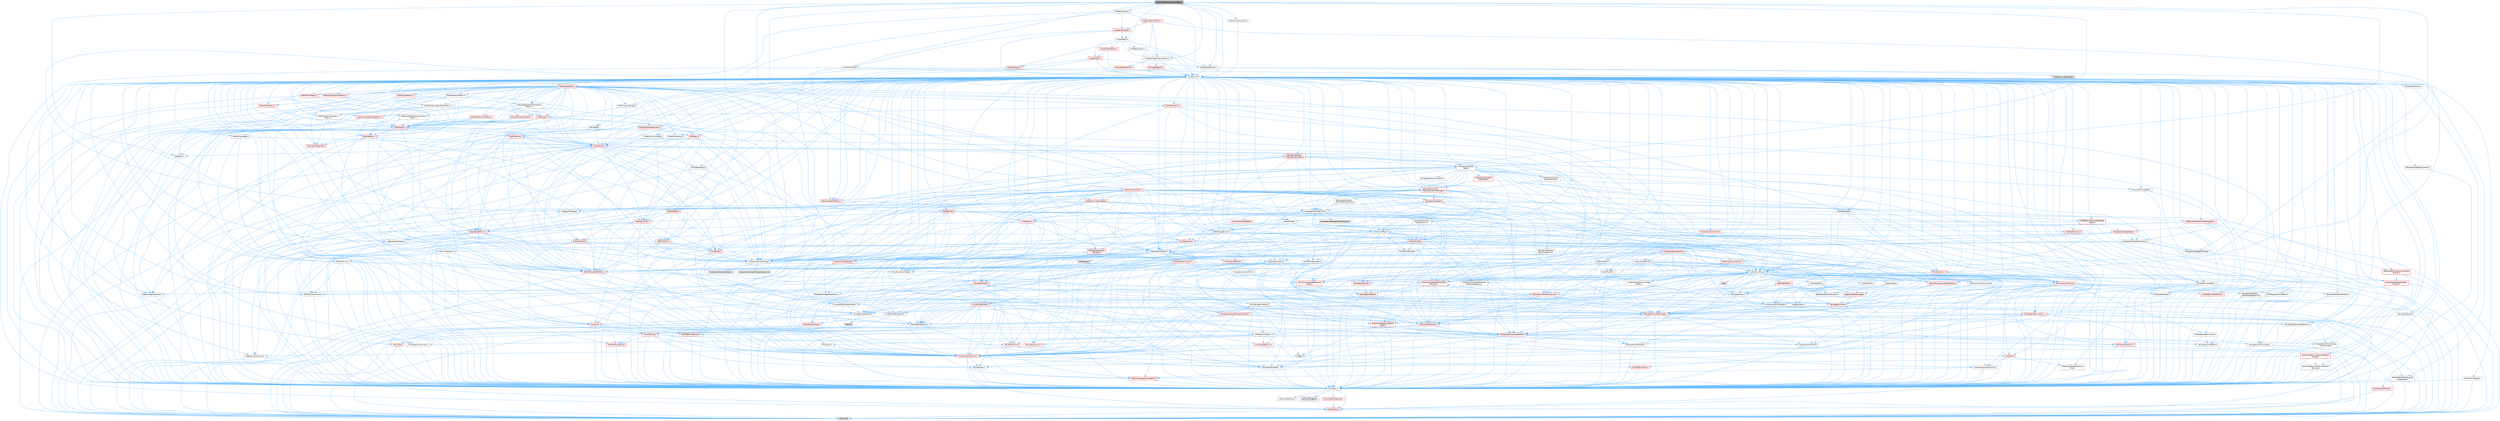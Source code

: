 digraph "SubmixDetailsCustomization.h"
{
 // INTERACTIVE_SVG=YES
 // LATEX_PDF_SIZE
  bgcolor="transparent";
  edge [fontname=Helvetica,fontsize=10,labelfontname=Helvetica,labelfontsize=10];
  node [fontname=Helvetica,fontsize=10,shape=box,height=0.2,width=0.4];
  Node1 [id="Node000001",label="SubmixDetailsCustomization.h",height=0.2,width=0.4,color="gray40", fillcolor="grey60", style="filled", fontcolor="black",tooltip=" "];
  Node1 -> Node2 [id="edge1_Node000001_Node000002",color="steelblue1",style="solid",tooltip=" "];
  Node2 [id="Node000002",label="Containers/Array.h",height=0.2,width=0.4,color="grey40", fillcolor="white", style="filled",URL="$df/dd0/Array_8h.html",tooltip=" "];
  Node2 -> Node3 [id="edge2_Node000002_Node000003",color="steelblue1",style="solid",tooltip=" "];
  Node3 [id="Node000003",label="CoreTypes.h",height=0.2,width=0.4,color="grey40", fillcolor="white", style="filled",URL="$dc/dec/CoreTypes_8h.html",tooltip=" "];
  Node3 -> Node4 [id="edge3_Node000003_Node000004",color="steelblue1",style="solid",tooltip=" "];
  Node4 [id="Node000004",label="HAL/Platform.h",height=0.2,width=0.4,color="red", fillcolor="#FFF0F0", style="filled",URL="$d9/dd0/Platform_8h.html",tooltip=" "];
  Node4 -> Node7 [id="edge4_Node000004_Node000007",color="steelblue1",style="solid",tooltip=" "];
  Node7 [id="Node000007",label="type_traits",height=0.2,width=0.4,color="grey60", fillcolor="#E0E0E0", style="filled",tooltip=" "];
  Node3 -> Node14 [id="edge5_Node000003_Node000014",color="steelblue1",style="solid",tooltip=" "];
  Node14 [id="Node000014",label="ProfilingDebugging\l/UMemoryDefines.h",height=0.2,width=0.4,color="grey40", fillcolor="white", style="filled",URL="$d2/da2/UMemoryDefines_8h.html",tooltip=" "];
  Node3 -> Node15 [id="edge6_Node000003_Node000015",color="steelblue1",style="solid",tooltip=" "];
  Node15 [id="Node000015",label="Misc/CoreMiscDefines.h",height=0.2,width=0.4,color="red", fillcolor="#FFF0F0", style="filled",URL="$da/d38/CoreMiscDefines_8h.html",tooltip=" "];
  Node15 -> Node4 [id="edge7_Node000015_Node000004",color="steelblue1",style="solid",tooltip=" "];
  Node3 -> Node16 [id="edge8_Node000003_Node000016",color="steelblue1",style="solid",tooltip=" "];
  Node16 [id="Node000016",label="Misc/CoreDefines.h",height=0.2,width=0.4,color="grey40", fillcolor="white", style="filled",URL="$d3/dd2/CoreDefines_8h.html",tooltip=" "];
  Node2 -> Node17 [id="edge9_Node000002_Node000017",color="steelblue1",style="solid",tooltip=" "];
  Node17 [id="Node000017",label="Misc/AssertionMacros.h",height=0.2,width=0.4,color="red", fillcolor="#FFF0F0", style="filled",URL="$d0/dfa/AssertionMacros_8h.html",tooltip=" "];
  Node17 -> Node3 [id="edge10_Node000017_Node000003",color="steelblue1",style="solid",tooltip=" "];
  Node17 -> Node4 [id="edge11_Node000017_Node000004",color="steelblue1",style="solid",tooltip=" "];
  Node17 -> Node18 [id="edge12_Node000017_Node000018",color="steelblue1",style="solid",tooltip=" "];
  Node18 [id="Node000018",label="HAL/PlatformMisc.h",height=0.2,width=0.4,color="red", fillcolor="#FFF0F0", style="filled",URL="$d0/df5/PlatformMisc_8h.html",tooltip=" "];
  Node18 -> Node3 [id="edge13_Node000018_Node000003",color="steelblue1",style="solid",tooltip=" "];
  Node17 -> Node54 [id="edge14_Node000017_Node000054",color="steelblue1",style="solid",tooltip=" "];
  Node54 [id="Node000054",label="Templates/EnableIf.h",height=0.2,width=0.4,color="grey40", fillcolor="white", style="filled",URL="$d7/d60/EnableIf_8h.html",tooltip=" "];
  Node54 -> Node3 [id="edge15_Node000054_Node000003",color="steelblue1",style="solid",tooltip=" "];
  Node17 -> Node60 [id="edge16_Node000017_Node000060",color="steelblue1",style="solid",tooltip=" "];
  Node60 [id="Node000060",label="Misc/VarArgs.h",height=0.2,width=0.4,color="grey40", fillcolor="white", style="filled",URL="$d5/d6f/VarArgs_8h.html",tooltip=" "];
  Node60 -> Node3 [id="edge17_Node000060_Node000003",color="steelblue1",style="solid",tooltip=" "];
  Node2 -> Node68 [id="edge18_Node000002_Node000068",color="steelblue1",style="solid",tooltip=" "];
  Node68 [id="Node000068",label="Misc/IntrusiveUnsetOptional\lState.h",height=0.2,width=0.4,color="red", fillcolor="#FFF0F0", style="filled",URL="$d2/d0a/IntrusiveUnsetOptionalState_8h.html",tooltip=" "];
  Node2 -> Node70 [id="edge19_Node000002_Node000070",color="steelblue1",style="solid",tooltip=" "];
  Node70 [id="Node000070",label="Misc/ReverseIterate.h",height=0.2,width=0.4,color="red", fillcolor="#FFF0F0", style="filled",URL="$db/de3/ReverseIterate_8h.html",tooltip=" "];
  Node70 -> Node4 [id="edge20_Node000070_Node000004",color="steelblue1",style="solid",tooltip=" "];
  Node2 -> Node72 [id="edge21_Node000002_Node000072",color="steelblue1",style="solid",tooltip=" "];
  Node72 [id="Node000072",label="HAL/UnrealMemory.h",height=0.2,width=0.4,color="red", fillcolor="#FFF0F0", style="filled",URL="$d9/d96/UnrealMemory_8h.html",tooltip=" "];
  Node72 -> Node3 [id="edge22_Node000072_Node000003",color="steelblue1",style="solid",tooltip=" "];
  Node72 -> Node76 [id="edge23_Node000072_Node000076",color="steelblue1",style="solid",tooltip=" "];
  Node76 [id="Node000076",label="HAL/MemoryBase.h",height=0.2,width=0.4,color="grey40", fillcolor="white", style="filled",URL="$d6/d9f/MemoryBase_8h.html",tooltip=" "];
  Node76 -> Node3 [id="edge24_Node000076_Node000003",color="steelblue1",style="solid",tooltip=" "];
  Node76 -> Node47 [id="edge25_Node000076_Node000047",color="steelblue1",style="solid",tooltip=" "];
  Node47 [id="Node000047",label="HAL/PlatformAtomics.h",height=0.2,width=0.4,color="red", fillcolor="#FFF0F0", style="filled",URL="$d3/d36/PlatformAtomics_8h.html",tooltip=" "];
  Node47 -> Node3 [id="edge26_Node000047_Node000003",color="steelblue1",style="solid",tooltip=" "];
  Node76 -> Node30 [id="edge27_Node000076_Node000030",color="steelblue1",style="solid",tooltip=" "];
  Node30 [id="Node000030",label="HAL/PlatformCrt.h",height=0.2,width=0.4,color="red", fillcolor="#FFF0F0", style="filled",URL="$d8/d75/PlatformCrt_8h.html",tooltip=" "];
  Node30 -> Node31 [id="edge28_Node000030_Node000031",color="steelblue1",style="solid",tooltip=" "];
  Node31 [id="Node000031",label="new",height=0.2,width=0.4,color="grey60", fillcolor="#E0E0E0", style="filled",tooltip=" "];
  Node76 -> Node77 [id="edge29_Node000076_Node000077",color="steelblue1",style="solid",tooltip=" "];
  Node77 [id="Node000077",label="Misc/Exec.h",height=0.2,width=0.4,color="grey40", fillcolor="white", style="filled",URL="$de/ddb/Exec_8h.html",tooltip=" "];
  Node77 -> Node3 [id="edge30_Node000077_Node000003",color="steelblue1",style="solid",tooltip=" "];
  Node77 -> Node17 [id="edge31_Node000077_Node000017",color="steelblue1",style="solid",tooltip=" "];
  Node76 -> Node78 [id="edge32_Node000076_Node000078",color="steelblue1",style="solid",tooltip=" "];
  Node78 [id="Node000078",label="Misc/OutputDevice.h",height=0.2,width=0.4,color="red", fillcolor="#FFF0F0", style="filled",URL="$d7/d32/OutputDevice_8h.html",tooltip=" "];
  Node78 -> Node25 [id="edge33_Node000078_Node000025",color="steelblue1",style="solid",tooltip=" "];
  Node25 [id="Node000025",label="CoreFwd.h",height=0.2,width=0.4,color="red", fillcolor="#FFF0F0", style="filled",URL="$d1/d1e/CoreFwd_8h.html",tooltip=" "];
  Node25 -> Node3 [id="edge34_Node000025_Node000003",color="steelblue1",style="solid",tooltip=" "];
  Node25 -> Node26 [id="edge35_Node000025_Node000026",color="steelblue1",style="solid",tooltip=" "];
  Node26 [id="Node000026",label="Containers/ContainersFwd.h",height=0.2,width=0.4,color="grey40", fillcolor="white", style="filled",URL="$d4/d0a/ContainersFwd_8h.html",tooltip=" "];
  Node26 -> Node4 [id="edge36_Node000026_Node000004",color="steelblue1",style="solid",tooltip=" "];
  Node26 -> Node3 [id="edge37_Node000026_Node000003",color="steelblue1",style="solid",tooltip=" "];
  Node26 -> Node23 [id="edge38_Node000026_Node000023",color="steelblue1",style="solid",tooltip=" "];
  Node23 [id="Node000023",label="Traits/IsContiguousContainer.h",height=0.2,width=0.4,color="red", fillcolor="#FFF0F0", style="filled",URL="$d5/d3c/IsContiguousContainer_8h.html",tooltip=" "];
  Node23 -> Node3 [id="edge39_Node000023_Node000003",color="steelblue1",style="solid",tooltip=" "];
  Node25 -> Node28 [id="edge40_Node000025_Node000028",color="steelblue1",style="solid",tooltip=" "];
  Node28 [id="Node000028",label="UObject/UObjectHierarchy\lFwd.h",height=0.2,width=0.4,color="grey40", fillcolor="white", style="filled",URL="$d3/d13/UObjectHierarchyFwd_8h.html",tooltip=" "];
  Node78 -> Node3 [id="edge41_Node000078_Node000003",color="steelblue1",style="solid",tooltip=" "];
  Node78 -> Node79 [id="edge42_Node000078_Node000079",color="steelblue1",style="solid",tooltip=" "];
  Node79 [id="Node000079",label="Logging/LogVerbosity.h",height=0.2,width=0.4,color="grey40", fillcolor="white", style="filled",URL="$d2/d8f/LogVerbosity_8h.html",tooltip=" "];
  Node79 -> Node3 [id="edge43_Node000079_Node000003",color="steelblue1",style="solid",tooltip=" "];
  Node78 -> Node60 [id="edge44_Node000078_Node000060",color="steelblue1",style="solid",tooltip=" "];
  Node76 -> Node80 [id="edge45_Node000076_Node000080",color="steelblue1",style="solid",tooltip=" "];
  Node80 [id="Node000080",label="Templates/Atomic.h",height=0.2,width=0.4,color="red", fillcolor="#FFF0F0", style="filled",URL="$d3/d91/Atomic_8h.html",tooltip=" "];
  Node72 -> Node89 [id="edge46_Node000072_Node000089",color="steelblue1",style="solid",tooltip=" "];
  Node89 [id="Node000089",label="HAL/PlatformMemory.h",height=0.2,width=0.4,color="red", fillcolor="#FFF0F0", style="filled",URL="$de/d68/PlatformMemory_8h.html",tooltip=" "];
  Node89 -> Node3 [id="edge47_Node000089_Node000003",color="steelblue1",style="solid",tooltip=" "];
  Node72 -> Node92 [id="edge48_Node000072_Node000092",color="steelblue1",style="solid",tooltip=" "];
  Node92 [id="Node000092",label="Templates/IsPointer.h",height=0.2,width=0.4,color="grey40", fillcolor="white", style="filled",URL="$d7/d05/IsPointer_8h.html",tooltip=" "];
  Node92 -> Node3 [id="edge49_Node000092_Node000003",color="steelblue1",style="solid",tooltip=" "];
  Node2 -> Node93 [id="edge50_Node000002_Node000093",color="steelblue1",style="solid",tooltip=" "];
  Node93 [id="Node000093",label="Templates/UnrealTypeTraits.h",height=0.2,width=0.4,color="red", fillcolor="#FFF0F0", style="filled",URL="$d2/d2d/UnrealTypeTraits_8h.html",tooltip=" "];
  Node93 -> Node3 [id="edge51_Node000093_Node000003",color="steelblue1",style="solid",tooltip=" "];
  Node93 -> Node92 [id="edge52_Node000093_Node000092",color="steelblue1",style="solid",tooltip=" "];
  Node93 -> Node17 [id="edge53_Node000093_Node000017",color="steelblue1",style="solid",tooltip=" "];
  Node93 -> Node85 [id="edge54_Node000093_Node000085",color="steelblue1",style="solid",tooltip=" "];
  Node85 [id="Node000085",label="Templates/AndOrNot.h",height=0.2,width=0.4,color="grey40", fillcolor="white", style="filled",URL="$db/d0a/AndOrNot_8h.html",tooltip=" "];
  Node85 -> Node3 [id="edge55_Node000085_Node000003",color="steelblue1",style="solid",tooltip=" "];
  Node93 -> Node54 [id="edge56_Node000093_Node000054",color="steelblue1",style="solid",tooltip=" "];
  Node93 -> Node94 [id="edge57_Node000093_Node000094",color="steelblue1",style="solid",tooltip=" "];
  Node94 [id="Node000094",label="Templates/IsArithmetic.h",height=0.2,width=0.4,color="grey40", fillcolor="white", style="filled",URL="$d2/d5d/IsArithmetic_8h.html",tooltip=" "];
  Node94 -> Node3 [id="edge58_Node000094_Node000003",color="steelblue1",style="solid",tooltip=" "];
  Node93 -> Node96 [id="edge59_Node000093_Node000096",color="steelblue1",style="solid",tooltip=" "];
  Node96 [id="Node000096",label="Templates/IsPODType.h",height=0.2,width=0.4,color="grey40", fillcolor="white", style="filled",URL="$d7/db1/IsPODType_8h.html",tooltip=" "];
  Node96 -> Node3 [id="edge60_Node000096_Node000003",color="steelblue1",style="solid",tooltip=" "];
  Node93 -> Node97 [id="edge61_Node000093_Node000097",color="steelblue1",style="solid",tooltip=" "];
  Node97 [id="Node000097",label="Templates/IsUECoreType.h",height=0.2,width=0.4,color="grey40", fillcolor="white", style="filled",URL="$d1/db8/IsUECoreType_8h.html",tooltip=" "];
  Node97 -> Node3 [id="edge62_Node000097_Node000003",color="steelblue1",style="solid",tooltip=" "];
  Node97 -> Node7 [id="edge63_Node000097_Node000007",color="steelblue1",style="solid",tooltip=" "];
  Node93 -> Node86 [id="edge64_Node000093_Node000086",color="steelblue1",style="solid",tooltip=" "];
  Node86 [id="Node000086",label="Templates/IsTriviallyCopy\lConstructible.h",height=0.2,width=0.4,color="grey40", fillcolor="white", style="filled",URL="$d3/d78/IsTriviallyCopyConstructible_8h.html",tooltip=" "];
  Node86 -> Node3 [id="edge65_Node000086_Node000003",color="steelblue1",style="solid",tooltip=" "];
  Node86 -> Node7 [id="edge66_Node000086_Node000007",color="steelblue1",style="solid",tooltip=" "];
  Node2 -> Node98 [id="edge67_Node000002_Node000098",color="steelblue1",style="solid",tooltip=" "];
  Node98 [id="Node000098",label="Templates/UnrealTemplate.h",height=0.2,width=0.4,color="red", fillcolor="#FFF0F0", style="filled",URL="$d4/d24/UnrealTemplate_8h.html",tooltip=" "];
  Node98 -> Node3 [id="edge68_Node000098_Node000003",color="steelblue1",style="solid",tooltip=" "];
  Node98 -> Node92 [id="edge69_Node000098_Node000092",color="steelblue1",style="solid",tooltip=" "];
  Node98 -> Node72 [id="edge70_Node000098_Node000072",color="steelblue1",style="solid",tooltip=" "];
  Node98 -> Node93 [id="edge71_Node000098_Node000093",color="steelblue1",style="solid",tooltip=" "];
  Node98 -> Node101 [id="edge72_Node000098_Node000101",color="steelblue1",style="solid",tooltip=" "];
  Node101 [id="Node000101",label="Templates/RemoveReference.h",height=0.2,width=0.4,color="grey40", fillcolor="white", style="filled",URL="$da/dbe/RemoveReference_8h.html",tooltip=" "];
  Node101 -> Node3 [id="edge73_Node000101_Node000003",color="steelblue1",style="solid",tooltip=" "];
  Node98 -> Node62 [id="edge74_Node000098_Node000062",color="steelblue1",style="solid",tooltip=" "];
  Node62 [id="Node000062",label="Templates/Requires.h",height=0.2,width=0.4,color="grey40", fillcolor="white", style="filled",URL="$dc/d96/Requires_8h.html",tooltip=" "];
  Node62 -> Node54 [id="edge75_Node000062_Node000054",color="steelblue1",style="solid",tooltip=" "];
  Node62 -> Node7 [id="edge76_Node000062_Node000007",color="steelblue1",style="solid",tooltip=" "];
  Node98 -> Node102 [id="edge77_Node000098_Node000102",color="steelblue1",style="solid",tooltip=" "];
  Node102 [id="Node000102",label="Templates/TypeCompatible\lBytes.h",height=0.2,width=0.4,color="red", fillcolor="#FFF0F0", style="filled",URL="$df/d0a/TypeCompatibleBytes_8h.html",tooltip=" "];
  Node102 -> Node3 [id="edge78_Node000102_Node000003",color="steelblue1",style="solid",tooltip=" "];
  Node102 -> Node31 [id="edge79_Node000102_Node000031",color="steelblue1",style="solid",tooltip=" "];
  Node102 -> Node7 [id="edge80_Node000102_Node000007",color="steelblue1",style="solid",tooltip=" "];
  Node98 -> Node23 [id="edge81_Node000098_Node000023",color="steelblue1",style="solid",tooltip=" "];
  Node98 -> Node7 [id="edge82_Node000098_Node000007",color="steelblue1",style="solid",tooltip=" "];
  Node2 -> Node104 [id="edge83_Node000002_Node000104",color="steelblue1",style="solid",tooltip=" "];
  Node104 [id="Node000104",label="Containers/AllowShrinking.h",height=0.2,width=0.4,color="grey40", fillcolor="white", style="filled",URL="$d7/d1a/AllowShrinking_8h.html",tooltip=" "];
  Node104 -> Node3 [id="edge84_Node000104_Node000003",color="steelblue1",style="solid",tooltip=" "];
  Node2 -> Node105 [id="edge85_Node000002_Node000105",color="steelblue1",style="solid",tooltip=" "];
  Node105 [id="Node000105",label="Containers/ContainerAllocation\lPolicies.h",height=0.2,width=0.4,color="red", fillcolor="#FFF0F0", style="filled",URL="$d7/dff/ContainerAllocationPolicies_8h.html",tooltip=" "];
  Node105 -> Node3 [id="edge86_Node000105_Node000003",color="steelblue1",style="solid",tooltip=" "];
  Node105 -> Node105 [id="edge87_Node000105_Node000105",color="steelblue1",style="solid",tooltip=" "];
  Node105 -> Node107 [id="edge88_Node000105_Node000107",color="steelblue1",style="solid",tooltip=" "];
  Node107 [id="Node000107",label="HAL/PlatformMath.h",height=0.2,width=0.4,color="red", fillcolor="#FFF0F0", style="filled",URL="$dc/d53/PlatformMath_8h.html",tooltip=" "];
  Node107 -> Node3 [id="edge89_Node000107_Node000003",color="steelblue1",style="solid",tooltip=" "];
  Node105 -> Node72 [id="edge90_Node000105_Node000072",color="steelblue1",style="solid",tooltip=" "];
  Node105 -> Node40 [id="edge91_Node000105_Node000040",color="steelblue1",style="solid",tooltip=" "];
  Node40 [id="Node000040",label="Math/NumericLimits.h",height=0.2,width=0.4,color="grey40", fillcolor="white", style="filled",URL="$df/d1b/NumericLimits_8h.html",tooltip=" "];
  Node40 -> Node3 [id="edge92_Node000040_Node000003",color="steelblue1",style="solid",tooltip=" "];
  Node105 -> Node17 [id="edge93_Node000105_Node000017",color="steelblue1",style="solid",tooltip=" "];
  Node105 -> Node116 [id="edge94_Node000105_Node000116",color="steelblue1",style="solid",tooltip=" "];
  Node116 [id="Node000116",label="Templates/MemoryOps.h",height=0.2,width=0.4,color="red", fillcolor="#FFF0F0", style="filled",URL="$db/dea/MemoryOps_8h.html",tooltip=" "];
  Node116 -> Node3 [id="edge95_Node000116_Node000003",color="steelblue1",style="solid",tooltip=" "];
  Node116 -> Node72 [id="edge96_Node000116_Node000072",color="steelblue1",style="solid",tooltip=" "];
  Node116 -> Node87 [id="edge97_Node000116_Node000087",color="steelblue1",style="solid",tooltip=" "];
  Node87 [id="Node000087",label="Templates/IsTriviallyCopy\lAssignable.h",height=0.2,width=0.4,color="grey40", fillcolor="white", style="filled",URL="$d2/df2/IsTriviallyCopyAssignable_8h.html",tooltip=" "];
  Node87 -> Node3 [id="edge98_Node000087_Node000003",color="steelblue1",style="solid",tooltip=" "];
  Node87 -> Node7 [id="edge99_Node000087_Node000007",color="steelblue1",style="solid",tooltip=" "];
  Node116 -> Node86 [id="edge100_Node000116_Node000086",color="steelblue1",style="solid",tooltip=" "];
  Node116 -> Node62 [id="edge101_Node000116_Node000062",color="steelblue1",style="solid",tooltip=" "];
  Node116 -> Node93 [id="edge102_Node000116_Node000093",color="steelblue1",style="solid",tooltip=" "];
  Node116 -> Node31 [id="edge103_Node000116_Node000031",color="steelblue1",style="solid",tooltip=" "];
  Node116 -> Node7 [id="edge104_Node000116_Node000007",color="steelblue1",style="solid",tooltip=" "];
  Node105 -> Node102 [id="edge105_Node000105_Node000102",color="steelblue1",style="solid",tooltip=" "];
  Node105 -> Node7 [id="edge106_Node000105_Node000007",color="steelblue1",style="solid",tooltip=" "];
  Node2 -> Node117 [id="edge107_Node000002_Node000117",color="steelblue1",style="solid",tooltip=" "];
  Node117 [id="Node000117",label="Containers/ContainerElement\lTypeCompatibility.h",height=0.2,width=0.4,color="grey40", fillcolor="white", style="filled",URL="$df/ddf/ContainerElementTypeCompatibility_8h.html",tooltip=" "];
  Node117 -> Node3 [id="edge108_Node000117_Node000003",color="steelblue1",style="solid",tooltip=" "];
  Node117 -> Node93 [id="edge109_Node000117_Node000093",color="steelblue1",style="solid",tooltip=" "];
  Node2 -> Node118 [id="edge110_Node000002_Node000118",color="steelblue1",style="solid",tooltip=" "];
  Node118 [id="Node000118",label="Serialization/Archive.h",height=0.2,width=0.4,color="red", fillcolor="#FFF0F0", style="filled",URL="$d7/d3b/Archive_8h.html",tooltip=" "];
  Node118 -> Node25 [id="edge111_Node000118_Node000025",color="steelblue1",style="solid",tooltip=" "];
  Node118 -> Node3 [id="edge112_Node000118_Node000003",color="steelblue1",style="solid",tooltip=" "];
  Node118 -> Node119 [id="edge113_Node000118_Node000119",color="steelblue1",style="solid",tooltip=" "];
  Node119 [id="Node000119",label="HAL/PlatformProperties.h",height=0.2,width=0.4,color="red", fillcolor="#FFF0F0", style="filled",URL="$d9/db0/PlatformProperties_8h.html",tooltip=" "];
  Node119 -> Node3 [id="edge114_Node000119_Node000003",color="steelblue1",style="solid",tooltip=" "];
  Node118 -> Node122 [id="edge115_Node000118_Node000122",color="steelblue1",style="solid",tooltip=" "];
  Node122 [id="Node000122",label="Internationalization\l/TextNamespaceFwd.h",height=0.2,width=0.4,color="grey40", fillcolor="white", style="filled",URL="$d8/d97/TextNamespaceFwd_8h.html",tooltip=" "];
  Node122 -> Node3 [id="edge116_Node000122_Node000003",color="steelblue1",style="solid",tooltip=" "];
  Node118 -> Node17 [id="edge117_Node000118_Node000017",color="steelblue1",style="solid",tooltip=" "];
  Node118 -> Node123 [id="edge118_Node000118_Node000123",color="steelblue1",style="solid",tooltip=" "];
  Node123 [id="Node000123",label="Misc/EngineVersionBase.h",height=0.2,width=0.4,color="grey40", fillcolor="white", style="filled",URL="$d5/d2b/EngineVersionBase_8h.html",tooltip=" "];
  Node123 -> Node3 [id="edge119_Node000123_Node000003",color="steelblue1",style="solid",tooltip=" "];
  Node118 -> Node60 [id="edge120_Node000118_Node000060",color="steelblue1",style="solid",tooltip=" "];
  Node118 -> Node54 [id="edge121_Node000118_Node000054",color="steelblue1",style="solid",tooltip=" "];
  Node118 -> Node126 [id="edge122_Node000118_Node000126",color="steelblue1",style="solid",tooltip=" "];
  Node126 [id="Node000126",label="Templates/IsEnumClass.h",height=0.2,width=0.4,color="grey40", fillcolor="white", style="filled",URL="$d7/d15/IsEnumClass_8h.html",tooltip=" "];
  Node126 -> Node3 [id="edge123_Node000126_Node000003",color="steelblue1",style="solid",tooltip=" "];
  Node126 -> Node85 [id="edge124_Node000126_Node000085",color="steelblue1",style="solid",tooltip=" "];
  Node118 -> Node98 [id="edge125_Node000118_Node000098",color="steelblue1",style="solid",tooltip=" "];
  Node118 -> Node127 [id="edge126_Node000118_Node000127",color="steelblue1",style="solid",tooltip=" "];
  Node127 [id="Node000127",label="UObject/ObjectVersion.h",height=0.2,width=0.4,color="grey40", fillcolor="white", style="filled",URL="$da/d63/ObjectVersion_8h.html",tooltip=" "];
  Node127 -> Node3 [id="edge127_Node000127_Node000003",color="steelblue1",style="solid",tooltip=" "];
  Node2 -> Node128 [id="edge128_Node000002_Node000128",color="steelblue1",style="solid",tooltip=" "];
  Node128 [id="Node000128",label="Serialization/MemoryImage\lWriter.h",height=0.2,width=0.4,color="grey40", fillcolor="white", style="filled",URL="$d0/d08/MemoryImageWriter_8h.html",tooltip=" "];
  Node128 -> Node3 [id="edge129_Node000128_Node000003",color="steelblue1",style="solid",tooltip=" "];
  Node128 -> Node129 [id="edge130_Node000128_Node000129",color="steelblue1",style="solid",tooltip=" "];
  Node129 [id="Node000129",label="Serialization/MemoryLayout.h",height=0.2,width=0.4,color="red", fillcolor="#FFF0F0", style="filled",URL="$d7/d66/MemoryLayout_8h.html",tooltip=" "];
  Node129 -> Node132 [id="edge131_Node000129_Node000132",color="steelblue1",style="solid",tooltip=" "];
  Node132 [id="Node000132",label="Containers/EnumAsByte.h",height=0.2,width=0.4,color="grey40", fillcolor="white", style="filled",URL="$d6/d9a/EnumAsByte_8h.html",tooltip=" "];
  Node132 -> Node3 [id="edge132_Node000132_Node000003",color="steelblue1",style="solid",tooltip=" "];
  Node132 -> Node96 [id="edge133_Node000132_Node000096",color="steelblue1",style="solid",tooltip=" "];
  Node132 -> Node133 [id="edge134_Node000132_Node000133",color="steelblue1",style="solid",tooltip=" "];
  Node133 [id="Node000133",label="Templates/TypeHash.h",height=0.2,width=0.4,color="grey40", fillcolor="white", style="filled",URL="$d1/d62/TypeHash_8h.html",tooltip=" "];
  Node133 -> Node3 [id="edge135_Node000133_Node000003",color="steelblue1",style="solid",tooltip=" "];
  Node133 -> Node62 [id="edge136_Node000133_Node000062",color="steelblue1",style="solid",tooltip=" "];
  Node133 -> Node134 [id="edge137_Node000133_Node000134",color="steelblue1",style="solid",tooltip=" "];
  Node134 [id="Node000134",label="Misc/Crc.h",height=0.2,width=0.4,color="red", fillcolor="#FFF0F0", style="filled",URL="$d4/dd2/Crc_8h.html",tooltip=" "];
  Node134 -> Node3 [id="edge138_Node000134_Node000003",color="steelblue1",style="solid",tooltip=" "];
  Node134 -> Node74 [id="edge139_Node000134_Node000074",color="steelblue1",style="solid",tooltip=" "];
  Node74 [id="Node000074",label="HAL/PlatformString.h",height=0.2,width=0.4,color="red", fillcolor="#FFF0F0", style="filled",URL="$db/db5/PlatformString_8h.html",tooltip=" "];
  Node74 -> Node3 [id="edge140_Node000074_Node000003",color="steelblue1",style="solid",tooltip=" "];
  Node134 -> Node17 [id="edge141_Node000134_Node000017",color="steelblue1",style="solid",tooltip=" "];
  Node134 -> Node135 [id="edge142_Node000134_Node000135",color="steelblue1",style="solid",tooltip=" "];
  Node135 [id="Node000135",label="Misc/CString.h",height=0.2,width=0.4,color="red", fillcolor="#FFF0F0", style="filled",URL="$d2/d49/CString_8h.html",tooltip=" "];
  Node135 -> Node3 [id="edge143_Node000135_Node000003",color="steelblue1",style="solid",tooltip=" "];
  Node135 -> Node30 [id="edge144_Node000135_Node000030",color="steelblue1",style="solid",tooltip=" "];
  Node135 -> Node74 [id="edge145_Node000135_Node000074",color="steelblue1",style="solid",tooltip=" "];
  Node135 -> Node17 [id="edge146_Node000135_Node000017",color="steelblue1",style="solid",tooltip=" "];
  Node135 -> Node136 [id="edge147_Node000135_Node000136",color="steelblue1",style="solid",tooltip=" "];
  Node136 [id="Node000136",label="Misc/Char.h",height=0.2,width=0.4,color="red", fillcolor="#FFF0F0", style="filled",URL="$d0/d58/Char_8h.html",tooltip=" "];
  Node136 -> Node3 [id="edge148_Node000136_Node000003",color="steelblue1",style="solid",tooltip=" "];
  Node136 -> Node7 [id="edge149_Node000136_Node000007",color="steelblue1",style="solid",tooltip=" "];
  Node135 -> Node60 [id="edge150_Node000135_Node000060",color="steelblue1",style="solid",tooltip=" "];
  Node134 -> Node136 [id="edge151_Node000134_Node000136",color="steelblue1",style="solid",tooltip=" "];
  Node134 -> Node93 [id="edge152_Node000134_Node000093",color="steelblue1",style="solid",tooltip=" "];
  Node133 -> Node139 [id="edge153_Node000133_Node000139",color="steelblue1",style="solid",tooltip=" "];
  Node139 [id="Node000139",label="stdint.h",height=0.2,width=0.4,color="grey60", fillcolor="#E0E0E0", style="filled",tooltip=" "];
  Node133 -> Node7 [id="edge154_Node000133_Node000007",color="steelblue1",style="solid",tooltip=" "];
  Node129 -> Node20 [id="edge155_Node000129_Node000020",color="steelblue1",style="solid",tooltip=" "];
  Node20 [id="Node000020",label="Containers/StringFwd.h",height=0.2,width=0.4,color="grey40", fillcolor="white", style="filled",URL="$df/d37/StringFwd_8h.html",tooltip=" "];
  Node20 -> Node3 [id="edge156_Node000020_Node000003",color="steelblue1",style="solid",tooltip=" "];
  Node20 -> Node21 [id="edge157_Node000020_Node000021",color="steelblue1",style="solid",tooltip=" "];
  Node21 [id="Node000021",label="Traits/ElementType.h",height=0.2,width=0.4,color="red", fillcolor="#FFF0F0", style="filled",URL="$d5/d4f/ElementType_8h.html",tooltip=" "];
  Node21 -> Node4 [id="edge158_Node000021_Node000004",color="steelblue1",style="solid",tooltip=" "];
  Node21 -> Node7 [id="edge159_Node000021_Node000007",color="steelblue1",style="solid",tooltip=" "];
  Node20 -> Node23 [id="edge160_Node000020_Node000023",color="steelblue1",style="solid",tooltip=" "];
  Node129 -> Node72 [id="edge161_Node000129_Node000072",color="steelblue1",style="solid",tooltip=" "];
  Node129 -> Node54 [id="edge162_Node000129_Node000054",color="steelblue1",style="solid",tooltip=" "];
  Node129 -> Node98 [id="edge163_Node000129_Node000098",color="steelblue1",style="solid",tooltip=" "];
  Node2 -> Node142 [id="edge164_Node000002_Node000142",color="steelblue1",style="solid",tooltip=" "];
  Node142 [id="Node000142",label="Algo/Heapify.h",height=0.2,width=0.4,color="grey40", fillcolor="white", style="filled",URL="$d0/d2a/Heapify_8h.html",tooltip=" "];
  Node142 -> Node143 [id="edge165_Node000142_Node000143",color="steelblue1",style="solid",tooltip=" "];
  Node143 [id="Node000143",label="Algo/Impl/BinaryHeap.h",height=0.2,width=0.4,color="red", fillcolor="#FFF0F0", style="filled",URL="$d7/da3/Algo_2Impl_2BinaryHeap_8h.html",tooltip=" "];
  Node143 -> Node144 [id="edge166_Node000143_Node000144",color="steelblue1",style="solid",tooltip=" "];
  Node144 [id="Node000144",label="Templates/Invoke.h",height=0.2,width=0.4,color="red", fillcolor="#FFF0F0", style="filled",URL="$d7/deb/Invoke_8h.html",tooltip=" "];
  Node144 -> Node3 [id="edge167_Node000144_Node000003",color="steelblue1",style="solid",tooltip=" "];
  Node144 -> Node98 [id="edge168_Node000144_Node000098",color="steelblue1",style="solid",tooltip=" "];
  Node144 -> Node7 [id="edge169_Node000144_Node000007",color="steelblue1",style="solid",tooltip=" "];
  Node143 -> Node7 [id="edge170_Node000143_Node000007",color="steelblue1",style="solid",tooltip=" "];
  Node142 -> Node148 [id="edge171_Node000142_Node000148",color="steelblue1",style="solid",tooltip=" "];
  Node148 [id="Node000148",label="Templates/IdentityFunctor.h",height=0.2,width=0.4,color="grey40", fillcolor="white", style="filled",URL="$d7/d2e/IdentityFunctor_8h.html",tooltip=" "];
  Node148 -> Node4 [id="edge172_Node000148_Node000004",color="steelblue1",style="solid",tooltip=" "];
  Node142 -> Node144 [id="edge173_Node000142_Node000144",color="steelblue1",style="solid",tooltip=" "];
  Node142 -> Node149 [id="edge174_Node000142_Node000149",color="steelblue1",style="solid",tooltip=" "];
  Node149 [id="Node000149",label="Templates/Less.h",height=0.2,width=0.4,color="grey40", fillcolor="white", style="filled",URL="$de/dc8/Less_8h.html",tooltip=" "];
  Node149 -> Node3 [id="edge175_Node000149_Node000003",color="steelblue1",style="solid",tooltip=" "];
  Node149 -> Node98 [id="edge176_Node000149_Node000098",color="steelblue1",style="solid",tooltip=" "];
  Node142 -> Node98 [id="edge177_Node000142_Node000098",color="steelblue1",style="solid",tooltip=" "];
  Node2 -> Node150 [id="edge178_Node000002_Node000150",color="steelblue1",style="solid",tooltip=" "];
  Node150 [id="Node000150",label="Algo/HeapSort.h",height=0.2,width=0.4,color="grey40", fillcolor="white", style="filled",URL="$d3/d92/HeapSort_8h.html",tooltip=" "];
  Node150 -> Node143 [id="edge179_Node000150_Node000143",color="steelblue1",style="solid",tooltip=" "];
  Node150 -> Node148 [id="edge180_Node000150_Node000148",color="steelblue1",style="solid",tooltip=" "];
  Node150 -> Node149 [id="edge181_Node000150_Node000149",color="steelblue1",style="solid",tooltip=" "];
  Node150 -> Node98 [id="edge182_Node000150_Node000098",color="steelblue1",style="solid",tooltip=" "];
  Node2 -> Node151 [id="edge183_Node000002_Node000151",color="steelblue1",style="solid",tooltip=" "];
  Node151 [id="Node000151",label="Algo/IsHeap.h",height=0.2,width=0.4,color="grey40", fillcolor="white", style="filled",URL="$de/d32/IsHeap_8h.html",tooltip=" "];
  Node151 -> Node143 [id="edge184_Node000151_Node000143",color="steelblue1",style="solid",tooltip=" "];
  Node151 -> Node148 [id="edge185_Node000151_Node000148",color="steelblue1",style="solid",tooltip=" "];
  Node151 -> Node144 [id="edge186_Node000151_Node000144",color="steelblue1",style="solid",tooltip=" "];
  Node151 -> Node149 [id="edge187_Node000151_Node000149",color="steelblue1",style="solid",tooltip=" "];
  Node151 -> Node98 [id="edge188_Node000151_Node000098",color="steelblue1",style="solid",tooltip=" "];
  Node2 -> Node143 [id="edge189_Node000002_Node000143",color="steelblue1",style="solid",tooltip=" "];
  Node2 -> Node152 [id="edge190_Node000002_Node000152",color="steelblue1",style="solid",tooltip=" "];
  Node152 [id="Node000152",label="Algo/StableSort.h",height=0.2,width=0.4,color="red", fillcolor="#FFF0F0", style="filled",URL="$d7/d3c/StableSort_8h.html",tooltip=" "];
  Node152 -> Node148 [id="edge191_Node000152_Node000148",color="steelblue1",style="solid",tooltip=" "];
  Node152 -> Node144 [id="edge192_Node000152_Node000144",color="steelblue1",style="solid",tooltip=" "];
  Node152 -> Node149 [id="edge193_Node000152_Node000149",color="steelblue1",style="solid",tooltip=" "];
  Node152 -> Node98 [id="edge194_Node000152_Node000098",color="steelblue1",style="solid",tooltip=" "];
  Node2 -> Node155 [id="edge195_Node000002_Node000155",color="steelblue1",style="solid",tooltip=" "];
  Node155 [id="Node000155",label="Concepts/GetTypeHashable.h",height=0.2,width=0.4,color="grey40", fillcolor="white", style="filled",URL="$d3/da2/GetTypeHashable_8h.html",tooltip=" "];
  Node155 -> Node3 [id="edge196_Node000155_Node000003",color="steelblue1",style="solid",tooltip=" "];
  Node155 -> Node133 [id="edge197_Node000155_Node000133",color="steelblue1",style="solid",tooltip=" "];
  Node2 -> Node148 [id="edge198_Node000002_Node000148",color="steelblue1",style="solid",tooltip=" "];
  Node2 -> Node144 [id="edge199_Node000002_Node000144",color="steelblue1",style="solid",tooltip=" "];
  Node2 -> Node149 [id="edge200_Node000002_Node000149",color="steelblue1",style="solid",tooltip=" "];
  Node2 -> Node156 [id="edge201_Node000002_Node000156",color="steelblue1",style="solid",tooltip=" "];
  Node156 [id="Node000156",label="Templates/LosesQualifiers\lFromTo.h",height=0.2,width=0.4,color="red", fillcolor="#FFF0F0", style="filled",URL="$d2/db3/LosesQualifiersFromTo_8h.html",tooltip=" "];
  Node156 -> Node7 [id="edge202_Node000156_Node000007",color="steelblue1",style="solid",tooltip=" "];
  Node2 -> Node62 [id="edge203_Node000002_Node000062",color="steelblue1",style="solid",tooltip=" "];
  Node2 -> Node157 [id="edge204_Node000002_Node000157",color="steelblue1",style="solid",tooltip=" "];
  Node157 [id="Node000157",label="Templates/Sorting.h",height=0.2,width=0.4,color="red", fillcolor="#FFF0F0", style="filled",URL="$d3/d9e/Sorting_8h.html",tooltip=" "];
  Node157 -> Node3 [id="edge205_Node000157_Node000003",color="steelblue1",style="solid",tooltip=" "];
  Node157 -> Node107 [id="edge206_Node000157_Node000107",color="steelblue1",style="solid",tooltip=" "];
  Node157 -> Node149 [id="edge207_Node000157_Node000149",color="steelblue1",style="solid",tooltip=" "];
  Node2 -> Node161 [id="edge208_Node000002_Node000161",color="steelblue1",style="solid",tooltip=" "];
  Node161 [id="Node000161",label="Templates/AlignmentTemplates.h",height=0.2,width=0.4,color="red", fillcolor="#FFF0F0", style="filled",URL="$dd/d32/AlignmentTemplates_8h.html",tooltip=" "];
  Node161 -> Node3 [id="edge209_Node000161_Node000003",color="steelblue1",style="solid",tooltip=" "];
  Node161 -> Node92 [id="edge210_Node000161_Node000092",color="steelblue1",style="solid",tooltip=" "];
  Node2 -> Node21 [id="edge211_Node000002_Node000021",color="steelblue1",style="solid",tooltip=" "];
  Node2 -> Node113 [id="edge212_Node000002_Node000113",color="steelblue1",style="solid",tooltip=" "];
  Node113 [id="Node000113",label="limits",height=0.2,width=0.4,color="grey60", fillcolor="#E0E0E0", style="filled",tooltip=" "];
  Node2 -> Node7 [id="edge213_Node000002_Node000007",color="steelblue1",style="solid",tooltip=" "];
  Node1 -> Node162 [id="edge214_Node000001_Node000162",color="steelblue1",style="solid",tooltip=" "];
  Node162 [id="Node000162",label="Containers/UnrealString.h",height=0.2,width=0.4,color="grey40", fillcolor="white", style="filled",URL="$d5/dba/UnrealString_8h.html",tooltip=" "];
  Node162 -> Node163 [id="edge215_Node000162_Node000163",color="steelblue1",style="solid",tooltip=" "];
  Node163 [id="Node000163",label="Containers/UnrealStringIncludes.h.inl",height=0.2,width=0.4,color="grey60", fillcolor="#E0E0E0", style="filled",tooltip=" "];
  Node162 -> Node164 [id="edge216_Node000162_Node000164",color="steelblue1",style="solid",tooltip=" "];
  Node164 [id="Node000164",label="Containers/UnrealString.h.inl",height=0.2,width=0.4,color="grey60", fillcolor="#E0E0E0", style="filled",tooltip=" "];
  Node162 -> Node165 [id="edge217_Node000162_Node000165",color="steelblue1",style="solid",tooltip=" "];
  Node165 [id="Node000165",label="Misc/StringFormatArg.h",height=0.2,width=0.4,color="grey40", fillcolor="white", style="filled",URL="$d2/d16/StringFormatArg_8h.html",tooltip=" "];
  Node165 -> Node26 [id="edge218_Node000165_Node000026",color="steelblue1",style="solid",tooltip=" "];
  Node1 -> Node166 [id="edge219_Node000001_Node000166",color="steelblue1",style="solid",tooltip=" "];
  Node166 [id="Node000166",label="CoreMinimal.h",height=0.2,width=0.4,color="grey40", fillcolor="white", style="filled",URL="$d7/d67/CoreMinimal_8h.html",tooltip=" "];
  Node166 -> Node3 [id="edge220_Node000166_Node000003",color="steelblue1",style="solid",tooltip=" "];
  Node166 -> Node25 [id="edge221_Node000166_Node000025",color="steelblue1",style="solid",tooltip=" "];
  Node166 -> Node28 [id="edge222_Node000166_Node000028",color="steelblue1",style="solid",tooltip=" "];
  Node166 -> Node26 [id="edge223_Node000166_Node000026",color="steelblue1",style="solid",tooltip=" "];
  Node166 -> Node60 [id="edge224_Node000166_Node000060",color="steelblue1",style="solid",tooltip=" "];
  Node166 -> Node79 [id="edge225_Node000166_Node000079",color="steelblue1",style="solid",tooltip=" "];
  Node166 -> Node78 [id="edge226_Node000166_Node000078",color="steelblue1",style="solid",tooltip=" "];
  Node166 -> Node30 [id="edge227_Node000166_Node000030",color="steelblue1",style="solid",tooltip=" "];
  Node166 -> Node18 [id="edge228_Node000166_Node000018",color="steelblue1",style="solid",tooltip=" "];
  Node166 -> Node17 [id="edge229_Node000166_Node000017",color="steelblue1",style="solid",tooltip=" "];
  Node166 -> Node92 [id="edge230_Node000166_Node000092",color="steelblue1",style="solid",tooltip=" "];
  Node166 -> Node89 [id="edge231_Node000166_Node000089",color="steelblue1",style="solid",tooltip=" "];
  Node166 -> Node47 [id="edge232_Node000166_Node000047",color="steelblue1",style="solid",tooltip=" "];
  Node166 -> Node77 [id="edge233_Node000166_Node000077",color="steelblue1",style="solid",tooltip=" "];
  Node166 -> Node76 [id="edge234_Node000166_Node000076",color="steelblue1",style="solid",tooltip=" "];
  Node166 -> Node72 [id="edge235_Node000166_Node000072",color="steelblue1",style="solid",tooltip=" "];
  Node166 -> Node94 [id="edge236_Node000166_Node000094",color="steelblue1",style="solid",tooltip=" "];
  Node166 -> Node85 [id="edge237_Node000166_Node000085",color="steelblue1",style="solid",tooltip=" "];
  Node166 -> Node96 [id="edge238_Node000166_Node000096",color="steelblue1",style="solid",tooltip=" "];
  Node166 -> Node97 [id="edge239_Node000166_Node000097",color="steelblue1",style="solid",tooltip=" "];
  Node166 -> Node86 [id="edge240_Node000166_Node000086",color="steelblue1",style="solid",tooltip=" "];
  Node166 -> Node93 [id="edge241_Node000166_Node000093",color="steelblue1",style="solid",tooltip=" "];
  Node166 -> Node54 [id="edge242_Node000166_Node000054",color="steelblue1",style="solid",tooltip=" "];
  Node166 -> Node101 [id="edge243_Node000166_Node000101",color="steelblue1",style="solid",tooltip=" "];
  Node166 -> Node167 [id="edge244_Node000166_Node000167",color="steelblue1",style="solid",tooltip=" "];
  Node167 [id="Node000167",label="Templates/IntegralConstant.h",height=0.2,width=0.4,color="grey40", fillcolor="white", style="filled",URL="$db/d1b/IntegralConstant_8h.html",tooltip=" "];
  Node167 -> Node3 [id="edge245_Node000167_Node000003",color="steelblue1",style="solid",tooltip=" "];
  Node166 -> Node168 [id="edge246_Node000166_Node000168",color="steelblue1",style="solid",tooltip=" "];
  Node168 [id="Node000168",label="Templates/IsClass.h",height=0.2,width=0.4,color="grey40", fillcolor="white", style="filled",URL="$db/dcb/IsClass_8h.html",tooltip=" "];
  Node168 -> Node3 [id="edge247_Node000168_Node000003",color="steelblue1",style="solid",tooltip=" "];
  Node166 -> Node102 [id="edge248_Node000166_Node000102",color="steelblue1",style="solid",tooltip=" "];
  Node166 -> Node23 [id="edge249_Node000166_Node000023",color="steelblue1",style="solid",tooltip=" "];
  Node166 -> Node98 [id="edge250_Node000166_Node000098",color="steelblue1",style="solid",tooltip=" "];
  Node166 -> Node40 [id="edge251_Node000166_Node000040",color="steelblue1",style="solid",tooltip=" "];
  Node166 -> Node107 [id="edge252_Node000166_Node000107",color="steelblue1",style="solid",tooltip=" "];
  Node166 -> Node87 [id="edge253_Node000166_Node000087",color="steelblue1",style="solid",tooltip=" "];
  Node166 -> Node116 [id="edge254_Node000166_Node000116",color="steelblue1",style="solid",tooltip=" "];
  Node166 -> Node105 [id="edge255_Node000166_Node000105",color="steelblue1",style="solid",tooltip=" "];
  Node166 -> Node126 [id="edge256_Node000166_Node000126",color="steelblue1",style="solid",tooltip=" "];
  Node166 -> Node119 [id="edge257_Node000166_Node000119",color="steelblue1",style="solid",tooltip=" "];
  Node166 -> Node123 [id="edge258_Node000166_Node000123",color="steelblue1",style="solid",tooltip=" "];
  Node166 -> Node122 [id="edge259_Node000166_Node000122",color="steelblue1",style="solid",tooltip=" "];
  Node166 -> Node118 [id="edge260_Node000166_Node000118",color="steelblue1",style="solid",tooltip=" "];
  Node166 -> Node149 [id="edge261_Node000166_Node000149",color="steelblue1",style="solid",tooltip=" "];
  Node166 -> Node157 [id="edge262_Node000166_Node000157",color="steelblue1",style="solid",tooltip=" "];
  Node166 -> Node136 [id="edge263_Node000166_Node000136",color="steelblue1",style="solid",tooltip=" "];
  Node166 -> Node169 [id="edge264_Node000166_Node000169",color="steelblue1",style="solid",tooltip=" "];
  Node169 [id="Node000169",label="GenericPlatform/GenericPlatform\lStricmp.h",height=0.2,width=0.4,color="grey40", fillcolor="white", style="filled",URL="$d2/d86/GenericPlatformStricmp_8h.html",tooltip=" "];
  Node169 -> Node3 [id="edge265_Node000169_Node000003",color="steelblue1",style="solid",tooltip=" "];
  Node166 -> Node170 [id="edge266_Node000166_Node000170",color="steelblue1",style="solid",tooltip=" "];
  Node170 [id="Node000170",label="GenericPlatform/GenericPlatform\lString.h",height=0.2,width=0.4,color="red", fillcolor="#FFF0F0", style="filled",URL="$dd/d20/GenericPlatformString_8h.html",tooltip=" "];
  Node170 -> Node3 [id="edge267_Node000170_Node000003",color="steelblue1",style="solid",tooltip=" "];
  Node170 -> Node169 [id="edge268_Node000170_Node000169",color="steelblue1",style="solid",tooltip=" "];
  Node170 -> Node54 [id="edge269_Node000170_Node000054",color="steelblue1",style="solid",tooltip=" "];
  Node170 -> Node7 [id="edge270_Node000170_Node000007",color="steelblue1",style="solid",tooltip=" "];
  Node166 -> Node74 [id="edge271_Node000166_Node000074",color="steelblue1",style="solid",tooltip=" "];
  Node166 -> Node135 [id="edge272_Node000166_Node000135",color="steelblue1",style="solid",tooltip=" "];
  Node166 -> Node134 [id="edge273_Node000166_Node000134",color="steelblue1",style="solid",tooltip=" "];
  Node166 -> Node160 [id="edge274_Node000166_Node000160",color="steelblue1",style="solid",tooltip=" "];
  Node160 [id="Node000160",label="Math/UnrealMathUtility.h",height=0.2,width=0.4,color="red", fillcolor="#FFF0F0", style="filled",URL="$db/db8/UnrealMathUtility_8h.html",tooltip=" "];
  Node160 -> Node3 [id="edge275_Node000160_Node000003",color="steelblue1",style="solid",tooltip=" "];
  Node160 -> Node17 [id="edge276_Node000160_Node000017",color="steelblue1",style="solid",tooltip=" "];
  Node160 -> Node107 [id="edge277_Node000160_Node000107",color="steelblue1",style="solid",tooltip=" "];
  Node160 -> Node62 [id="edge278_Node000160_Node000062",color="steelblue1",style="solid",tooltip=" "];
  Node166 -> Node162 [id="edge279_Node000166_Node000162",color="steelblue1",style="solid",tooltip=" "];
  Node166 -> Node2 [id="edge280_Node000166_Node000002",color="steelblue1",style="solid",tooltip=" "];
  Node166 -> Node173 [id="edge281_Node000166_Node000173",color="steelblue1",style="solid",tooltip=" "];
  Node173 [id="Node000173",label="Misc/FrameNumber.h",height=0.2,width=0.4,color="grey40", fillcolor="white", style="filled",URL="$dd/dbd/FrameNumber_8h.html",tooltip=" "];
  Node173 -> Node3 [id="edge282_Node000173_Node000003",color="steelblue1",style="solid",tooltip=" "];
  Node173 -> Node40 [id="edge283_Node000173_Node000040",color="steelblue1",style="solid",tooltip=" "];
  Node173 -> Node160 [id="edge284_Node000173_Node000160",color="steelblue1",style="solid",tooltip=" "];
  Node173 -> Node54 [id="edge285_Node000173_Node000054",color="steelblue1",style="solid",tooltip=" "];
  Node173 -> Node93 [id="edge286_Node000173_Node000093",color="steelblue1",style="solid",tooltip=" "];
  Node166 -> Node174 [id="edge287_Node000166_Node000174",color="steelblue1",style="solid",tooltip=" "];
  Node174 [id="Node000174",label="Misc/Timespan.h",height=0.2,width=0.4,color="grey40", fillcolor="white", style="filled",URL="$da/dd9/Timespan_8h.html",tooltip=" "];
  Node174 -> Node3 [id="edge288_Node000174_Node000003",color="steelblue1",style="solid",tooltip=" "];
  Node174 -> Node175 [id="edge289_Node000174_Node000175",color="steelblue1",style="solid",tooltip=" "];
  Node175 [id="Node000175",label="Math/Interval.h",height=0.2,width=0.4,color="grey40", fillcolor="white", style="filled",URL="$d1/d55/Interval_8h.html",tooltip=" "];
  Node175 -> Node3 [id="edge290_Node000175_Node000003",color="steelblue1",style="solid",tooltip=" "];
  Node175 -> Node94 [id="edge291_Node000175_Node000094",color="steelblue1",style="solid",tooltip=" "];
  Node175 -> Node93 [id="edge292_Node000175_Node000093",color="steelblue1",style="solid",tooltip=" "];
  Node175 -> Node40 [id="edge293_Node000175_Node000040",color="steelblue1",style="solid",tooltip=" "];
  Node175 -> Node160 [id="edge294_Node000175_Node000160",color="steelblue1",style="solid",tooltip=" "];
  Node174 -> Node160 [id="edge295_Node000174_Node000160",color="steelblue1",style="solid",tooltip=" "];
  Node174 -> Node17 [id="edge296_Node000174_Node000017",color="steelblue1",style="solid",tooltip=" "];
  Node166 -> Node176 [id="edge297_Node000166_Node000176",color="steelblue1",style="solid",tooltip=" "];
  Node176 [id="Node000176",label="Containers/StringConv.h",height=0.2,width=0.4,color="red", fillcolor="#FFF0F0", style="filled",URL="$d3/ddf/StringConv_8h.html",tooltip=" "];
  Node176 -> Node3 [id="edge298_Node000176_Node000003",color="steelblue1",style="solid",tooltip=" "];
  Node176 -> Node17 [id="edge299_Node000176_Node000017",color="steelblue1",style="solid",tooltip=" "];
  Node176 -> Node105 [id="edge300_Node000176_Node000105",color="steelblue1",style="solid",tooltip=" "];
  Node176 -> Node2 [id="edge301_Node000176_Node000002",color="steelblue1",style="solid",tooltip=" "];
  Node176 -> Node135 [id="edge302_Node000176_Node000135",color="steelblue1",style="solid",tooltip=" "];
  Node176 -> Node177 [id="edge303_Node000176_Node000177",color="steelblue1",style="solid",tooltip=" "];
  Node177 [id="Node000177",label="Templates/IsArray.h",height=0.2,width=0.4,color="grey40", fillcolor="white", style="filled",URL="$d8/d8d/IsArray_8h.html",tooltip=" "];
  Node177 -> Node3 [id="edge304_Node000177_Node000003",color="steelblue1",style="solid",tooltip=" "];
  Node176 -> Node98 [id="edge305_Node000176_Node000098",color="steelblue1",style="solid",tooltip=" "];
  Node176 -> Node93 [id="edge306_Node000176_Node000093",color="steelblue1",style="solid",tooltip=" "];
  Node176 -> Node21 [id="edge307_Node000176_Node000021",color="steelblue1",style="solid",tooltip=" "];
  Node176 -> Node23 [id="edge308_Node000176_Node000023",color="steelblue1",style="solid",tooltip=" "];
  Node176 -> Node7 [id="edge309_Node000176_Node000007",color="steelblue1",style="solid",tooltip=" "];
  Node166 -> Node178 [id="edge310_Node000166_Node000178",color="steelblue1",style="solid",tooltip=" "];
  Node178 [id="Node000178",label="UObject/UnrealNames.h",height=0.2,width=0.4,color="red", fillcolor="#FFF0F0", style="filled",URL="$d8/db1/UnrealNames_8h.html",tooltip=" "];
  Node178 -> Node3 [id="edge311_Node000178_Node000003",color="steelblue1",style="solid",tooltip=" "];
  Node166 -> Node180 [id="edge312_Node000166_Node000180",color="steelblue1",style="solid",tooltip=" "];
  Node180 [id="Node000180",label="UObject/NameTypes.h",height=0.2,width=0.4,color="grey40", fillcolor="white", style="filled",URL="$d6/d35/NameTypes_8h.html",tooltip=" "];
  Node180 -> Node3 [id="edge313_Node000180_Node000003",color="steelblue1",style="solid",tooltip=" "];
  Node180 -> Node17 [id="edge314_Node000180_Node000017",color="steelblue1",style="solid",tooltip=" "];
  Node180 -> Node72 [id="edge315_Node000180_Node000072",color="steelblue1",style="solid",tooltip=" "];
  Node180 -> Node93 [id="edge316_Node000180_Node000093",color="steelblue1",style="solid",tooltip=" "];
  Node180 -> Node98 [id="edge317_Node000180_Node000098",color="steelblue1",style="solid",tooltip=" "];
  Node180 -> Node162 [id="edge318_Node000180_Node000162",color="steelblue1",style="solid",tooltip=" "];
  Node180 -> Node181 [id="edge319_Node000180_Node000181",color="steelblue1",style="solid",tooltip=" "];
  Node181 [id="Node000181",label="HAL/CriticalSection.h",height=0.2,width=0.4,color="red", fillcolor="#FFF0F0", style="filled",URL="$d6/d90/CriticalSection_8h.html",tooltip=" "];
  Node180 -> Node176 [id="edge320_Node000180_Node000176",color="steelblue1",style="solid",tooltip=" "];
  Node180 -> Node20 [id="edge321_Node000180_Node000020",color="steelblue1",style="solid",tooltip=" "];
  Node180 -> Node178 [id="edge322_Node000180_Node000178",color="steelblue1",style="solid",tooltip=" "];
  Node180 -> Node80 [id="edge323_Node000180_Node000080",color="steelblue1",style="solid",tooltip=" "];
  Node180 -> Node129 [id="edge324_Node000180_Node000129",color="steelblue1",style="solid",tooltip=" "];
  Node180 -> Node68 [id="edge325_Node000180_Node000068",color="steelblue1",style="solid",tooltip=" "];
  Node180 -> Node184 [id="edge326_Node000180_Node000184",color="steelblue1",style="solid",tooltip=" "];
  Node184 [id="Node000184",label="Misc/StringBuilder.h",height=0.2,width=0.4,color="red", fillcolor="#FFF0F0", style="filled",URL="$d4/d52/StringBuilder_8h.html",tooltip=" "];
  Node184 -> Node20 [id="edge327_Node000184_Node000020",color="steelblue1",style="solid",tooltip=" "];
  Node184 -> Node3 [id="edge328_Node000184_Node000003",color="steelblue1",style="solid",tooltip=" "];
  Node184 -> Node74 [id="edge329_Node000184_Node000074",color="steelblue1",style="solid",tooltip=" "];
  Node184 -> Node72 [id="edge330_Node000184_Node000072",color="steelblue1",style="solid",tooltip=" "];
  Node184 -> Node17 [id="edge331_Node000184_Node000017",color="steelblue1",style="solid",tooltip=" "];
  Node184 -> Node135 [id="edge332_Node000184_Node000135",color="steelblue1",style="solid",tooltip=" "];
  Node184 -> Node54 [id="edge333_Node000184_Node000054",color="steelblue1",style="solid",tooltip=" "];
  Node184 -> Node62 [id="edge334_Node000184_Node000062",color="steelblue1",style="solid",tooltip=" "];
  Node184 -> Node98 [id="edge335_Node000184_Node000098",color="steelblue1",style="solid",tooltip=" "];
  Node184 -> Node93 [id="edge336_Node000184_Node000093",color="steelblue1",style="solid",tooltip=" "];
  Node184 -> Node23 [id="edge337_Node000184_Node000023",color="steelblue1",style="solid",tooltip=" "];
  Node184 -> Node7 [id="edge338_Node000184_Node000007",color="steelblue1",style="solid",tooltip=" "];
  Node180 -> Node53 [id="edge339_Node000180_Node000053",color="steelblue1",style="solid",tooltip=" "];
  Node53 [id="Node000053",label="Trace/Trace.h",height=0.2,width=0.4,color="grey60", fillcolor="#E0E0E0", style="filled",tooltip=" "];
  Node166 -> Node188 [id="edge340_Node000166_Node000188",color="steelblue1",style="solid",tooltip=" "];
  Node188 [id="Node000188",label="Misc/Parse.h",height=0.2,width=0.4,color="red", fillcolor="#FFF0F0", style="filled",URL="$dc/d71/Parse_8h.html",tooltip=" "];
  Node188 -> Node20 [id="edge341_Node000188_Node000020",color="steelblue1",style="solid",tooltip=" "];
  Node188 -> Node162 [id="edge342_Node000188_Node000162",color="steelblue1",style="solid",tooltip=" "];
  Node188 -> Node3 [id="edge343_Node000188_Node000003",color="steelblue1",style="solid",tooltip=" "];
  Node188 -> Node30 [id="edge344_Node000188_Node000030",color="steelblue1",style="solid",tooltip=" "];
  Node188 -> Node42 [id="edge345_Node000188_Node000042",color="steelblue1",style="solid",tooltip=" "];
  Node42 [id="Node000042",label="Misc/EnumClassFlags.h",height=0.2,width=0.4,color="grey40", fillcolor="white", style="filled",URL="$d8/de7/EnumClassFlags_8h.html",tooltip=" "];
  Node188 -> Node189 [id="edge346_Node000188_Node000189",color="steelblue1",style="solid",tooltip=" "];
  Node189 [id="Node000189",label="Templates/Function.h",height=0.2,width=0.4,color="grey40", fillcolor="white", style="filled",URL="$df/df5/Function_8h.html",tooltip=" "];
  Node189 -> Node3 [id="edge347_Node000189_Node000003",color="steelblue1",style="solid",tooltip=" "];
  Node189 -> Node17 [id="edge348_Node000189_Node000017",color="steelblue1",style="solid",tooltip=" "];
  Node189 -> Node68 [id="edge349_Node000189_Node000068",color="steelblue1",style="solid",tooltip=" "];
  Node189 -> Node72 [id="edge350_Node000189_Node000072",color="steelblue1",style="solid",tooltip=" "];
  Node189 -> Node190 [id="edge351_Node000189_Node000190",color="steelblue1",style="solid",tooltip=" "];
  Node190 [id="Node000190",label="Templates/FunctionFwd.h",height=0.2,width=0.4,color="grey40", fillcolor="white", style="filled",URL="$d6/d54/FunctionFwd_8h.html",tooltip=" "];
  Node189 -> Node93 [id="edge352_Node000189_Node000093",color="steelblue1",style="solid",tooltip=" "];
  Node189 -> Node144 [id="edge353_Node000189_Node000144",color="steelblue1",style="solid",tooltip=" "];
  Node189 -> Node98 [id="edge354_Node000189_Node000098",color="steelblue1",style="solid",tooltip=" "];
  Node189 -> Node62 [id="edge355_Node000189_Node000062",color="steelblue1",style="solid",tooltip=" "];
  Node189 -> Node160 [id="edge356_Node000189_Node000160",color="steelblue1",style="solid",tooltip=" "];
  Node189 -> Node31 [id="edge357_Node000189_Node000031",color="steelblue1",style="solid",tooltip=" "];
  Node189 -> Node7 [id="edge358_Node000189_Node000007",color="steelblue1",style="solid",tooltip=" "];
  Node166 -> Node161 [id="edge359_Node000166_Node000161",color="steelblue1",style="solid",tooltip=" "];
  Node166 -> Node191 [id="edge360_Node000166_Node000191",color="steelblue1",style="solid",tooltip=" "];
  Node191 [id="Node000191",label="Misc/StructBuilder.h",height=0.2,width=0.4,color="grey40", fillcolor="white", style="filled",URL="$d9/db3/StructBuilder_8h.html",tooltip=" "];
  Node191 -> Node3 [id="edge361_Node000191_Node000003",color="steelblue1",style="solid",tooltip=" "];
  Node191 -> Node160 [id="edge362_Node000191_Node000160",color="steelblue1",style="solid",tooltip=" "];
  Node191 -> Node161 [id="edge363_Node000191_Node000161",color="steelblue1",style="solid",tooltip=" "];
  Node166 -> Node109 [id="edge364_Node000166_Node000109",color="steelblue1",style="solid",tooltip=" "];
  Node109 [id="Node000109",label="Templates/Decay.h",height=0.2,width=0.4,color="grey40", fillcolor="white", style="filled",URL="$dd/d0f/Decay_8h.html",tooltip=" "];
  Node109 -> Node3 [id="edge365_Node000109_Node000003",color="steelblue1",style="solid",tooltip=" "];
  Node109 -> Node101 [id="edge366_Node000109_Node000101",color="steelblue1",style="solid",tooltip=" "];
  Node109 -> Node7 [id="edge367_Node000109_Node000007",color="steelblue1",style="solid",tooltip=" "];
  Node166 -> Node192 [id="edge368_Node000166_Node000192",color="steelblue1",style="solid",tooltip=" "];
  Node192 [id="Node000192",label="Templates/PointerIsConvertible\lFromTo.h",height=0.2,width=0.4,color="red", fillcolor="#FFF0F0", style="filled",URL="$d6/d65/PointerIsConvertibleFromTo_8h.html",tooltip=" "];
  Node192 -> Node3 [id="edge369_Node000192_Node000003",color="steelblue1",style="solid",tooltip=" "];
  Node192 -> Node156 [id="edge370_Node000192_Node000156",color="steelblue1",style="solid",tooltip=" "];
  Node192 -> Node7 [id="edge371_Node000192_Node000007",color="steelblue1",style="solid",tooltip=" "];
  Node166 -> Node144 [id="edge372_Node000166_Node000144",color="steelblue1",style="solid",tooltip=" "];
  Node166 -> Node189 [id="edge373_Node000166_Node000189",color="steelblue1",style="solid",tooltip=" "];
  Node166 -> Node133 [id="edge374_Node000166_Node000133",color="steelblue1",style="solid",tooltip=" "];
  Node166 -> Node193 [id="edge375_Node000166_Node000193",color="steelblue1",style="solid",tooltip=" "];
  Node193 [id="Node000193",label="Containers/ScriptArray.h",height=0.2,width=0.4,color="red", fillcolor="#FFF0F0", style="filled",URL="$dc/daf/ScriptArray_8h.html",tooltip=" "];
  Node193 -> Node3 [id="edge376_Node000193_Node000003",color="steelblue1",style="solid",tooltip=" "];
  Node193 -> Node17 [id="edge377_Node000193_Node000017",color="steelblue1",style="solid",tooltip=" "];
  Node193 -> Node72 [id="edge378_Node000193_Node000072",color="steelblue1",style="solid",tooltip=" "];
  Node193 -> Node104 [id="edge379_Node000193_Node000104",color="steelblue1",style="solid",tooltip=" "];
  Node193 -> Node105 [id="edge380_Node000193_Node000105",color="steelblue1",style="solid",tooltip=" "];
  Node193 -> Node2 [id="edge381_Node000193_Node000002",color="steelblue1",style="solid",tooltip=" "];
  Node166 -> Node194 [id="edge382_Node000166_Node000194",color="steelblue1",style="solid",tooltip=" "];
  Node194 [id="Node000194",label="Containers/BitArray.h",height=0.2,width=0.4,color="grey40", fillcolor="white", style="filled",URL="$d1/de4/BitArray_8h.html",tooltip=" "];
  Node194 -> Node105 [id="edge383_Node000194_Node000105",color="steelblue1",style="solid",tooltip=" "];
  Node194 -> Node3 [id="edge384_Node000194_Node000003",color="steelblue1",style="solid",tooltip=" "];
  Node194 -> Node47 [id="edge385_Node000194_Node000047",color="steelblue1",style="solid",tooltip=" "];
  Node194 -> Node72 [id="edge386_Node000194_Node000072",color="steelblue1",style="solid",tooltip=" "];
  Node194 -> Node160 [id="edge387_Node000194_Node000160",color="steelblue1",style="solid",tooltip=" "];
  Node194 -> Node17 [id="edge388_Node000194_Node000017",color="steelblue1",style="solid",tooltip=" "];
  Node194 -> Node42 [id="edge389_Node000194_Node000042",color="steelblue1",style="solid",tooltip=" "];
  Node194 -> Node118 [id="edge390_Node000194_Node000118",color="steelblue1",style="solid",tooltip=" "];
  Node194 -> Node128 [id="edge391_Node000194_Node000128",color="steelblue1",style="solid",tooltip=" "];
  Node194 -> Node129 [id="edge392_Node000194_Node000129",color="steelblue1",style="solid",tooltip=" "];
  Node194 -> Node54 [id="edge393_Node000194_Node000054",color="steelblue1",style="solid",tooltip=" "];
  Node194 -> Node144 [id="edge394_Node000194_Node000144",color="steelblue1",style="solid",tooltip=" "];
  Node194 -> Node98 [id="edge395_Node000194_Node000098",color="steelblue1",style="solid",tooltip=" "];
  Node194 -> Node93 [id="edge396_Node000194_Node000093",color="steelblue1",style="solid",tooltip=" "];
  Node166 -> Node195 [id="edge397_Node000166_Node000195",color="steelblue1",style="solid",tooltip=" "];
  Node195 [id="Node000195",label="Containers/SparseArray.h",height=0.2,width=0.4,color="red", fillcolor="#FFF0F0", style="filled",URL="$d5/dbf/SparseArray_8h.html",tooltip=" "];
  Node195 -> Node3 [id="edge398_Node000195_Node000003",color="steelblue1",style="solid",tooltip=" "];
  Node195 -> Node17 [id="edge399_Node000195_Node000017",color="steelblue1",style="solid",tooltip=" "];
  Node195 -> Node72 [id="edge400_Node000195_Node000072",color="steelblue1",style="solid",tooltip=" "];
  Node195 -> Node93 [id="edge401_Node000195_Node000093",color="steelblue1",style="solid",tooltip=" "];
  Node195 -> Node98 [id="edge402_Node000195_Node000098",color="steelblue1",style="solid",tooltip=" "];
  Node195 -> Node105 [id="edge403_Node000195_Node000105",color="steelblue1",style="solid",tooltip=" "];
  Node195 -> Node149 [id="edge404_Node000195_Node000149",color="steelblue1",style="solid",tooltip=" "];
  Node195 -> Node2 [id="edge405_Node000195_Node000002",color="steelblue1",style="solid",tooltip=" "];
  Node195 -> Node160 [id="edge406_Node000195_Node000160",color="steelblue1",style="solid",tooltip=" "];
  Node195 -> Node193 [id="edge407_Node000195_Node000193",color="steelblue1",style="solid",tooltip=" "];
  Node195 -> Node194 [id="edge408_Node000195_Node000194",color="steelblue1",style="solid",tooltip=" "];
  Node195 -> Node128 [id="edge409_Node000195_Node000128",color="steelblue1",style="solid",tooltip=" "];
  Node195 -> Node162 [id="edge410_Node000195_Node000162",color="steelblue1",style="solid",tooltip=" "];
  Node195 -> Node68 [id="edge411_Node000195_Node000068",color="steelblue1",style="solid",tooltip=" "];
  Node166 -> Node211 [id="edge412_Node000166_Node000211",color="steelblue1",style="solid",tooltip=" "];
  Node211 [id="Node000211",label="Containers/Set.h",height=0.2,width=0.4,color="red", fillcolor="#FFF0F0", style="filled",URL="$d4/d45/Set_8h.html",tooltip=" "];
  Node211 -> Node105 [id="edge413_Node000211_Node000105",color="steelblue1",style="solid",tooltip=" "];
  Node211 -> Node117 [id="edge414_Node000211_Node000117",color="steelblue1",style="solid",tooltip=" "];
  Node211 -> Node195 [id="edge415_Node000211_Node000195",color="steelblue1",style="solid",tooltip=" "];
  Node211 -> Node26 [id="edge416_Node000211_Node000026",color="steelblue1",style="solid",tooltip=" "];
  Node211 -> Node160 [id="edge417_Node000211_Node000160",color="steelblue1",style="solid",tooltip=" "];
  Node211 -> Node17 [id="edge418_Node000211_Node000017",color="steelblue1",style="solid",tooltip=" "];
  Node211 -> Node191 [id="edge419_Node000211_Node000191",color="steelblue1",style="solid",tooltip=" "];
  Node211 -> Node128 [id="edge420_Node000211_Node000128",color="steelblue1",style="solid",tooltip=" "];
  Node211 -> Node189 [id="edge421_Node000211_Node000189",color="steelblue1",style="solid",tooltip=" "];
  Node211 -> Node157 [id="edge422_Node000211_Node000157",color="steelblue1",style="solid",tooltip=" "];
  Node211 -> Node133 [id="edge423_Node000211_Node000133",color="steelblue1",style="solid",tooltip=" "];
  Node211 -> Node98 [id="edge424_Node000211_Node000098",color="steelblue1",style="solid",tooltip=" "];
  Node211 -> Node7 [id="edge425_Node000211_Node000007",color="steelblue1",style="solid",tooltip=" "];
  Node166 -> Node214 [id="edge426_Node000166_Node000214",color="steelblue1",style="solid",tooltip=" "];
  Node214 [id="Node000214",label="Algo/Reverse.h",height=0.2,width=0.4,color="grey40", fillcolor="white", style="filled",URL="$d5/d93/Reverse_8h.html",tooltip=" "];
  Node214 -> Node3 [id="edge427_Node000214_Node000003",color="steelblue1",style="solid",tooltip=" "];
  Node214 -> Node98 [id="edge428_Node000214_Node000098",color="steelblue1",style="solid",tooltip=" "];
  Node166 -> Node215 [id="edge429_Node000166_Node000215",color="steelblue1",style="solid",tooltip=" "];
  Node215 [id="Node000215",label="Containers/Map.h",height=0.2,width=0.4,color="grey40", fillcolor="white", style="filled",URL="$df/d79/Map_8h.html",tooltip=" "];
  Node215 -> Node3 [id="edge430_Node000215_Node000003",color="steelblue1",style="solid",tooltip=" "];
  Node215 -> Node214 [id="edge431_Node000215_Node000214",color="steelblue1",style="solid",tooltip=" "];
  Node215 -> Node117 [id="edge432_Node000215_Node000117",color="steelblue1",style="solid",tooltip=" "];
  Node215 -> Node211 [id="edge433_Node000215_Node000211",color="steelblue1",style="solid",tooltip=" "];
  Node215 -> Node162 [id="edge434_Node000215_Node000162",color="steelblue1",style="solid",tooltip=" "];
  Node215 -> Node17 [id="edge435_Node000215_Node000017",color="steelblue1",style="solid",tooltip=" "];
  Node215 -> Node191 [id="edge436_Node000215_Node000191",color="steelblue1",style="solid",tooltip=" "];
  Node215 -> Node189 [id="edge437_Node000215_Node000189",color="steelblue1",style="solid",tooltip=" "];
  Node215 -> Node157 [id="edge438_Node000215_Node000157",color="steelblue1",style="solid",tooltip=" "];
  Node215 -> Node216 [id="edge439_Node000215_Node000216",color="steelblue1",style="solid",tooltip=" "];
  Node216 [id="Node000216",label="Templates/Tuple.h",height=0.2,width=0.4,color="red", fillcolor="#FFF0F0", style="filled",URL="$d2/d4f/Tuple_8h.html",tooltip=" "];
  Node216 -> Node3 [id="edge440_Node000216_Node000003",color="steelblue1",style="solid",tooltip=" "];
  Node216 -> Node98 [id="edge441_Node000216_Node000098",color="steelblue1",style="solid",tooltip=" "];
  Node216 -> Node217 [id="edge442_Node000216_Node000217",color="steelblue1",style="solid",tooltip=" "];
  Node217 [id="Node000217",label="Delegates/IntegerSequence.h",height=0.2,width=0.4,color="grey40", fillcolor="white", style="filled",URL="$d2/dcc/IntegerSequence_8h.html",tooltip=" "];
  Node217 -> Node3 [id="edge443_Node000217_Node000003",color="steelblue1",style="solid",tooltip=" "];
  Node216 -> Node144 [id="edge444_Node000216_Node000144",color="steelblue1",style="solid",tooltip=" "];
  Node216 -> Node129 [id="edge445_Node000216_Node000129",color="steelblue1",style="solid",tooltip=" "];
  Node216 -> Node62 [id="edge446_Node000216_Node000062",color="steelblue1",style="solid",tooltip=" "];
  Node216 -> Node133 [id="edge447_Node000216_Node000133",color="steelblue1",style="solid",tooltip=" "];
  Node216 -> Node7 [id="edge448_Node000216_Node000007",color="steelblue1",style="solid",tooltip=" "];
  Node215 -> Node98 [id="edge449_Node000215_Node000098",color="steelblue1",style="solid",tooltip=" "];
  Node215 -> Node93 [id="edge450_Node000215_Node000093",color="steelblue1",style="solid",tooltip=" "];
  Node215 -> Node7 [id="edge451_Node000215_Node000007",color="steelblue1",style="solid",tooltip=" "];
  Node166 -> Node219 [id="edge452_Node000166_Node000219",color="steelblue1",style="solid",tooltip=" "];
  Node219 [id="Node000219",label="Math/IntPoint.h",height=0.2,width=0.4,color="red", fillcolor="#FFF0F0", style="filled",URL="$d3/df7/IntPoint_8h.html",tooltip=" "];
  Node219 -> Node3 [id="edge453_Node000219_Node000003",color="steelblue1",style="solid",tooltip=" "];
  Node219 -> Node17 [id="edge454_Node000219_Node000017",color="steelblue1",style="solid",tooltip=" "];
  Node219 -> Node188 [id="edge455_Node000219_Node000188",color="steelblue1",style="solid",tooltip=" "];
  Node219 -> Node160 [id="edge456_Node000219_Node000160",color="steelblue1",style="solid",tooltip=" "];
  Node219 -> Node162 [id="edge457_Node000219_Node000162",color="steelblue1",style="solid",tooltip=" "];
  Node219 -> Node133 [id="edge458_Node000219_Node000133",color="steelblue1",style="solid",tooltip=" "];
  Node166 -> Node221 [id="edge459_Node000166_Node000221",color="steelblue1",style="solid",tooltip=" "];
  Node221 [id="Node000221",label="Math/IntVector.h",height=0.2,width=0.4,color="red", fillcolor="#FFF0F0", style="filled",URL="$d7/d44/IntVector_8h.html",tooltip=" "];
  Node221 -> Node3 [id="edge460_Node000221_Node000003",color="steelblue1",style="solid",tooltip=" "];
  Node221 -> Node134 [id="edge461_Node000221_Node000134",color="steelblue1",style="solid",tooltip=" "];
  Node221 -> Node188 [id="edge462_Node000221_Node000188",color="steelblue1",style="solid",tooltip=" "];
  Node221 -> Node160 [id="edge463_Node000221_Node000160",color="steelblue1",style="solid",tooltip=" "];
  Node221 -> Node162 [id="edge464_Node000221_Node000162",color="steelblue1",style="solid",tooltip=" "];
  Node166 -> Node222 [id="edge465_Node000166_Node000222",color="steelblue1",style="solid",tooltip=" "];
  Node222 [id="Node000222",label="Logging/LogCategory.h",height=0.2,width=0.4,color="grey40", fillcolor="white", style="filled",URL="$d9/d36/LogCategory_8h.html",tooltip=" "];
  Node222 -> Node3 [id="edge466_Node000222_Node000003",color="steelblue1",style="solid",tooltip=" "];
  Node222 -> Node79 [id="edge467_Node000222_Node000079",color="steelblue1",style="solid",tooltip=" "];
  Node222 -> Node180 [id="edge468_Node000222_Node000180",color="steelblue1",style="solid",tooltip=" "];
  Node166 -> Node223 [id="edge469_Node000166_Node000223",color="steelblue1",style="solid",tooltip=" "];
  Node223 [id="Node000223",label="Logging/LogMacros.h",height=0.2,width=0.4,color="red", fillcolor="#FFF0F0", style="filled",URL="$d0/d16/LogMacros_8h.html",tooltip=" "];
  Node223 -> Node162 [id="edge470_Node000223_Node000162",color="steelblue1",style="solid",tooltip=" "];
  Node223 -> Node3 [id="edge471_Node000223_Node000003",color="steelblue1",style="solid",tooltip=" "];
  Node223 -> Node222 [id="edge472_Node000223_Node000222",color="steelblue1",style="solid",tooltip=" "];
  Node223 -> Node79 [id="edge473_Node000223_Node000079",color="steelblue1",style="solid",tooltip=" "];
  Node223 -> Node17 [id="edge474_Node000223_Node000017",color="steelblue1",style="solid",tooltip=" "];
  Node223 -> Node60 [id="edge475_Node000223_Node000060",color="steelblue1",style="solid",tooltip=" "];
  Node223 -> Node54 [id="edge476_Node000223_Node000054",color="steelblue1",style="solid",tooltip=" "];
  Node223 -> Node7 [id="edge477_Node000223_Node000007",color="steelblue1",style="solid",tooltip=" "];
  Node166 -> Node226 [id="edge478_Node000166_Node000226",color="steelblue1",style="solid",tooltip=" "];
  Node226 [id="Node000226",label="Math/Vector2D.h",height=0.2,width=0.4,color="red", fillcolor="#FFF0F0", style="filled",URL="$d3/db0/Vector2D_8h.html",tooltip=" "];
  Node226 -> Node3 [id="edge479_Node000226_Node000003",color="steelblue1",style="solid",tooltip=" "];
  Node226 -> Node17 [id="edge480_Node000226_Node000017",color="steelblue1",style="solid",tooltip=" "];
  Node226 -> Node134 [id="edge481_Node000226_Node000134",color="steelblue1",style="solid",tooltip=" "];
  Node226 -> Node160 [id="edge482_Node000226_Node000160",color="steelblue1",style="solid",tooltip=" "];
  Node226 -> Node162 [id="edge483_Node000226_Node000162",color="steelblue1",style="solid",tooltip=" "];
  Node226 -> Node188 [id="edge484_Node000226_Node000188",color="steelblue1",style="solid",tooltip=" "];
  Node226 -> Node219 [id="edge485_Node000226_Node000219",color="steelblue1",style="solid",tooltip=" "];
  Node226 -> Node223 [id="edge486_Node000226_Node000223",color="steelblue1",style="solid",tooltip=" "];
  Node226 -> Node7 [id="edge487_Node000226_Node000007",color="steelblue1",style="solid",tooltip=" "];
  Node166 -> Node230 [id="edge488_Node000166_Node000230",color="steelblue1",style="solid",tooltip=" "];
  Node230 [id="Node000230",label="Math/IntRect.h",height=0.2,width=0.4,color="red", fillcolor="#FFF0F0", style="filled",URL="$d7/d53/IntRect_8h.html",tooltip=" "];
  Node230 -> Node3 [id="edge489_Node000230_Node000003",color="steelblue1",style="solid",tooltip=" "];
  Node230 -> Node160 [id="edge490_Node000230_Node000160",color="steelblue1",style="solid",tooltip=" "];
  Node230 -> Node162 [id="edge491_Node000230_Node000162",color="steelblue1",style="solid",tooltip=" "];
  Node230 -> Node219 [id="edge492_Node000230_Node000219",color="steelblue1",style="solid",tooltip=" "];
  Node230 -> Node226 [id="edge493_Node000230_Node000226",color="steelblue1",style="solid",tooltip=" "];
  Node166 -> Node231 [id="edge494_Node000166_Node000231",color="steelblue1",style="solid",tooltip=" "];
  Node231 [id="Node000231",label="Misc/ByteSwap.h",height=0.2,width=0.4,color="grey40", fillcolor="white", style="filled",URL="$dc/dd7/ByteSwap_8h.html",tooltip=" "];
  Node231 -> Node3 [id="edge495_Node000231_Node000003",color="steelblue1",style="solid",tooltip=" "];
  Node231 -> Node30 [id="edge496_Node000231_Node000030",color="steelblue1",style="solid",tooltip=" "];
  Node166 -> Node132 [id="edge497_Node000166_Node000132",color="steelblue1",style="solid",tooltip=" "];
  Node166 -> Node232 [id="edge498_Node000166_Node000232",color="steelblue1",style="solid",tooltip=" "];
  Node232 [id="Node000232",label="HAL/PlatformTLS.h",height=0.2,width=0.4,color="red", fillcolor="#FFF0F0", style="filled",URL="$d0/def/PlatformTLS_8h.html",tooltip=" "];
  Node232 -> Node3 [id="edge499_Node000232_Node000003",color="steelblue1",style="solid",tooltip=" "];
  Node166 -> Node235 [id="edge500_Node000166_Node000235",color="steelblue1",style="solid",tooltip=" "];
  Node235 [id="Node000235",label="CoreGlobals.h",height=0.2,width=0.4,color="red", fillcolor="#FFF0F0", style="filled",URL="$d5/d8c/CoreGlobals_8h.html",tooltip=" "];
  Node235 -> Node162 [id="edge501_Node000235_Node000162",color="steelblue1",style="solid",tooltip=" "];
  Node235 -> Node3 [id="edge502_Node000235_Node000003",color="steelblue1",style="solid",tooltip=" "];
  Node235 -> Node232 [id="edge503_Node000235_Node000232",color="steelblue1",style="solid",tooltip=" "];
  Node235 -> Node223 [id="edge504_Node000235_Node000223",color="steelblue1",style="solid",tooltip=" "];
  Node235 -> Node42 [id="edge505_Node000235_Node000042",color="steelblue1",style="solid",tooltip=" "];
  Node235 -> Node78 [id="edge506_Node000235_Node000078",color="steelblue1",style="solid",tooltip=" "];
  Node235 -> Node80 [id="edge507_Node000235_Node000080",color="steelblue1",style="solid",tooltip=" "];
  Node235 -> Node180 [id="edge508_Node000235_Node000180",color="steelblue1",style="solid",tooltip=" "];
  Node166 -> Node236 [id="edge509_Node000166_Node000236",color="steelblue1",style="solid",tooltip=" "];
  Node236 [id="Node000236",label="Templates/SharedPointer.h",height=0.2,width=0.4,color="grey40", fillcolor="white", style="filled",URL="$d2/d17/SharedPointer_8h.html",tooltip=" "];
  Node236 -> Node3 [id="edge510_Node000236_Node000003",color="steelblue1",style="solid",tooltip=" "];
  Node236 -> Node68 [id="edge511_Node000236_Node000068",color="steelblue1",style="solid",tooltip=" "];
  Node236 -> Node192 [id="edge512_Node000236_Node000192",color="steelblue1",style="solid",tooltip=" "];
  Node236 -> Node17 [id="edge513_Node000236_Node000017",color="steelblue1",style="solid",tooltip=" "];
  Node236 -> Node72 [id="edge514_Node000236_Node000072",color="steelblue1",style="solid",tooltip=" "];
  Node236 -> Node2 [id="edge515_Node000236_Node000002",color="steelblue1",style="solid",tooltip=" "];
  Node236 -> Node215 [id="edge516_Node000236_Node000215",color="steelblue1",style="solid",tooltip=" "];
  Node236 -> Node235 [id="edge517_Node000236_Node000235",color="steelblue1",style="solid",tooltip=" "];
  Node236 -> Node237 [id="edge518_Node000236_Node000237",color="steelblue1",style="solid",tooltip=" "];
  Node237 [id="Node000237",label="Templates/SharedPointerInternals.h",height=0.2,width=0.4,color="red", fillcolor="#FFF0F0", style="filled",URL="$de/d3a/SharedPointerInternals_8h.html",tooltip=" "];
  Node237 -> Node3 [id="edge519_Node000237_Node000003",color="steelblue1",style="solid",tooltip=" "];
  Node237 -> Node72 [id="edge520_Node000237_Node000072",color="steelblue1",style="solid",tooltip=" "];
  Node237 -> Node17 [id="edge521_Node000237_Node000017",color="steelblue1",style="solid",tooltip=" "];
  Node237 -> Node101 [id="edge522_Node000237_Node000101",color="steelblue1",style="solid",tooltip=" "];
  Node237 -> Node102 [id="edge523_Node000237_Node000102",color="steelblue1",style="solid",tooltip=" "];
  Node237 -> Node7 [id="edge524_Node000237_Node000007",color="steelblue1",style="solid",tooltip=" "];
  Node236 -> Node240 [id="edge525_Node000236_Node000240",color="steelblue1",style="solid",tooltip=" "];
  Node240 [id="Node000240",label="Templates/SharedPointerTesting.inl",height=0.2,width=0.4,color="grey60", fillcolor="#E0E0E0", style="filled",tooltip=" "];
  Node166 -> Node241 [id="edge526_Node000166_Node000241",color="steelblue1",style="solid",tooltip=" "];
  Node241 [id="Node000241",label="Internationalization\l/CulturePointer.h",height=0.2,width=0.4,color="grey40", fillcolor="white", style="filled",URL="$d6/dbe/CulturePointer_8h.html",tooltip=" "];
  Node241 -> Node3 [id="edge527_Node000241_Node000003",color="steelblue1",style="solid",tooltip=" "];
  Node241 -> Node236 [id="edge528_Node000241_Node000236",color="steelblue1",style="solid",tooltip=" "];
  Node166 -> Node242 [id="edge529_Node000166_Node000242",color="steelblue1",style="solid",tooltip=" "];
  Node242 [id="Node000242",label="UObject/WeakObjectPtrTemplates.h",height=0.2,width=0.4,color="red", fillcolor="#FFF0F0", style="filled",URL="$d8/d3b/WeakObjectPtrTemplates_8h.html",tooltip=" "];
  Node242 -> Node3 [id="edge530_Node000242_Node000003",color="steelblue1",style="solid",tooltip=" "];
  Node242 -> Node156 [id="edge531_Node000242_Node000156",color="steelblue1",style="solid",tooltip=" "];
  Node242 -> Node62 [id="edge532_Node000242_Node000062",color="steelblue1",style="solid",tooltip=" "];
  Node242 -> Node215 [id="edge533_Node000242_Node000215",color="steelblue1",style="solid",tooltip=" "];
  Node242 -> Node7 [id="edge534_Node000242_Node000007",color="steelblue1",style="solid",tooltip=" "];
  Node166 -> Node245 [id="edge535_Node000166_Node000245",color="steelblue1",style="solid",tooltip=" "];
  Node245 [id="Node000245",label="Delegates/DelegateSettings.h",height=0.2,width=0.4,color="grey40", fillcolor="white", style="filled",URL="$d0/d97/DelegateSettings_8h.html",tooltip=" "];
  Node245 -> Node3 [id="edge536_Node000245_Node000003",color="steelblue1",style="solid",tooltip=" "];
  Node166 -> Node246 [id="edge537_Node000166_Node000246",color="steelblue1",style="solid",tooltip=" "];
  Node246 [id="Node000246",label="Delegates/IDelegateInstance.h",height=0.2,width=0.4,color="grey40", fillcolor="white", style="filled",URL="$d2/d10/IDelegateInstance_8h.html",tooltip=" "];
  Node246 -> Node3 [id="edge538_Node000246_Node000003",color="steelblue1",style="solid",tooltip=" "];
  Node246 -> Node133 [id="edge539_Node000246_Node000133",color="steelblue1",style="solid",tooltip=" "];
  Node246 -> Node180 [id="edge540_Node000246_Node000180",color="steelblue1",style="solid",tooltip=" "];
  Node246 -> Node245 [id="edge541_Node000246_Node000245",color="steelblue1",style="solid",tooltip=" "];
  Node166 -> Node247 [id="edge542_Node000166_Node000247",color="steelblue1",style="solid",tooltip=" "];
  Node247 [id="Node000247",label="Delegates/DelegateBase.h",height=0.2,width=0.4,color="red", fillcolor="#FFF0F0", style="filled",URL="$da/d67/DelegateBase_8h.html",tooltip=" "];
  Node247 -> Node3 [id="edge543_Node000247_Node000003",color="steelblue1",style="solid",tooltip=" "];
  Node247 -> Node105 [id="edge544_Node000247_Node000105",color="steelblue1",style="solid",tooltip=" "];
  Node247 -> Node160 [id="edge545_Node000247_Node000160",color="steelblue1",style="solid",tooltip=" "];
  Node247 -> Node180 [id="edge546_Node000247_Node000180",color="steelblue1",style="solid",tooltip=" "];
  Node247 -> Node245 [id="edge547_Node000247_Node000245",color="steelblue1",style="solid",tooltip=" "];
  Node247 -> Node246 [id="edge548_Node000247_Node000246",color="steelblue1",style="solid",tooltip=" "];
  Node166 -> Node255 [id="edge549_Node000166_Node000255",color="steelblue1",style="solid",tooltip=" "];
  Node255 [id="Node000255",label="Delegates/MulticastDelegate\lBase.h",height=0.2,width=0.4,color="red", fillcolor="#FFF0F0", style="filled",URL="$db/d16/MulticastDelegateBase_8h.html",tooltip=" "];
  Node255 -> Node3 [id="edge550_Node000255_Node000003",color="steelblue1",style="solid",tooltip=" "];
  Node255 -> Node105 [id="edge551_Node000255_Node000105",color="steelblue1",style="solid",tooltip=" "];
  Node255 -> Node2 [id="edge552_Node000255_Node000002",color="steelblue1",style="solid",tooltip=" "];
  Node255 -> Node160 [id="edge553_Node000255_Node000160",color="steelblue1",style="solid",tooltip=" "];
  Node255 -> Node246 [id="edge554_Node000255_Node000246",color="steelblue1",style="solid",tooltip=" "];
  Node255 -> Node247 [id="edge555_Node000255_Node000247",color="steelblue1",style="solid",tooltip=" "];
  Node166 -> Node217 [id="edge556_Node000166_Node000217",color="steelblue1",style="solid",tooltip=" "];
  Node166 -> Node216 [id="edge557_Node000166_Node000216",color="steelblue1",style="solid",tooltip=" "];
  Node166 -> Node256 [id="edge558_Node000166_Node000256",color="steelblue1",style="solid",tooltip=" "];
  Node256 [id="Node000256",label="UObject/ScriptDelegates.h",height=0.2,width=0.4,color="red", fillcolor="#FFF0F0", style="filled",URL="$de/d81/ScriptDelegates_8h.html",tooltip=" "];
  Node256 -> Node2 [id="edge559_Node000256_Node000002",color="steelblue1",style="solid",tooltip=" "];
  Node256 -> Node105 [id="edge560_Node000256_Node000105",color="steelblue1",style="solid",tooltip=" "];
  Node256 -> Node162 [id="edge561_Node000256_Node000162",color="steelblue1",style="solid",tooltip=" "];
  Node256 -> Node257 [id="edge562_Node000256_Node000257",color="steelblue1",style="solid",tooltip=" "];
  Node257 [id="Node000257",label="PropertyPortFlags.h",height=0.2,width=0.4,color="grey40", fillcolor="white", style="filled",URL="$db/d3e/PropertyPortFlags_8h.html",tooltip=" "];
  Node257 -> Node3 [id="edge563_Node000257_Node000003",color="steelblue1",style="solid",tooltip=" "];
  Node256 -> Node17 [id="edge564_Node000256_Node000017",color="steelblue1",style="solid",tooltip=" "];
  Node256 -> Node236 [id="edge565_Node000256_Node000236",color="steelblue1",style="solid",tooltip=" "];
  Node256 -> Node133 [id="edge566_Node000256_Node000133",color="steelblue1",style="solid",tooltip=" "];
  Node256 -> Node93 [id="edge567_Node000256_Node000093",color="steelblue1",style="solid",tooltip=" "];
  Node256 -> Node180 [id="edge568_Node000256_Node000180",color="steelblue1",style="solid",tooltip=" "];
  Node166 -> Node258 [id="edge569_Node000166_Node000258",color="steelblue1",style="solid",tooltip=" "];
  Node258 [id="Node000258",label="Delegates/Delegate.h",height=0.2,width=0.4,color="red", fillcolor="#FFF0F0", style="filled",URL="$d4/d80/Delegate_8h.html",tooltip=" "];
  Node258 -> Node3 [id="edge570_Node000258_Node000003",color="steelblue1",style="solid",tooltip=" "];
  Node258 -> Node17 [id="edge571_Node000258_Node000017",color="steelblue1",style="solid",tooltip=" "];
  Node258 -> Node180 [id="edge572_Node000258_Node000180",color="steelblue1",style="solid",tooltip=" "];
  Node258 -> Node236 [id="edge573_Node000258_Node000236",color="steelblue1",style="solid",tooltip=" "];
  Node258 -> Node242 [id="edge574_Node000258_Node000242",color="steelblue1",style="solid",tooltip=" "];
  Node258 -> Node255 [id="edge575_Node000258_Node000255",color="steelblue1",style="solid",tooltip=" "];
  Node258 -> Node217 [id="edge576_Node000258_Node000217",color="steelblue1",style="solid",tooltip=" "];
  Node166 -> Node263 [id="edge577_Node000166_Node000263",color="steelblue1",style="solid",tooltip=" "];
  Node263 [id="Node000263",label="Internationalization\l/TextLocalizationManager.h",height=0.2,width=0.4,color="red", fillcolor="#FFF0F0", style="filled",URL="$d5/d2e/TextLocalizationManager_8h.html",tooltip=" "];
  Node263 -> Node2 [id="edge578_Node000263_Node000002",color="steelblue1",style="solid",tooltip=" "];
  Node263 -> Node105 [id="edge579_Node000263_Node000105",color="steelblue1",style="solid",tooltip=" "];
  Node263 -> Node215 [id="edge580_Node000263_Node000215",color="steelblue1",style="solid",tooltip=" "];
  Node263 -> Node211 [id="edge581_Node000263_Node000211",color="steelblue1",style="solid",tooltip=" "];
  Node263 -> Node162 [id="edge582_Node000263_Node000162",color="steelblue1",style="solid",tooltip=" "];
  Node263 -> Node3 [id="edge583_Node000263_Node000003",color="steelblue1",style="solid",tooltip=" "];
  Node263 -> Node258 [id="edge584_Node000263_Node000258",color="steelblue1",style="solid",tooltip=" "];
  Node263 -> Node181 [id="edge585_Node000263_Node000181",color="steelblue1",style="solid",tooltip=" "];
  Node263 -> Node266 [id="edge586_Node000263_Node000266",color="steelblue1",style="solid",tooltip=" "];
  Node266 [id="Node000266",label="Internationalization\l/LocKeyFuncs.h",height=0.2,width=0.4,color="grey40", fillcolor="white", style="filled",URL="$dd/d46/LocKeyFuncs_8h.html",tooltip=" "];
  Node266 -> Node3 [id="edge587_Node000266_Node000003",color="steelblue1",style="solid",tooltip=" "];
  Node266 -> Node211 [id="edge588_Node000266_Node000211",color="steelblue1",style="solid",tooltip=" "];
  Node266 -> Node215 [id="edge589_Node000266_Node000215",color="steelblue1",style="solid",tooltip=" "];
  Node263 -> Node269 [id="edge590_Node000263_Node000269",color="steelblue1",style="solid",tooltip=" "];
  Node269 [id="Node000269",label="Internationalization\l/TextKey.h",height=0.2,width=0.4,color="red", fillcolor="#FFF0F0", style="filled",URL="$d8/d4a/TextKey_8h.html",tooltip=" "];
  Node269 -> Node3 [id="edge591_Node000269_Node000003",color="steelblue1",style="solid",tooltip=" "];
  Node269 -> Node133 [id="edge592_Node000269_Node000133",color="steelblue1",style="solid",tooltip=" "];
  Node269 -> Node176 [id="edge593_Node000269_Node000176",color="steelblue1",style="solid",tooltip=" "];
  Node269 -> Node162 [id="edge594_Node000269_Node000162",color="steelblue1",style="solid",tooltip=" "];
  Node263 -> Node134 [id="edge595_Node000263_Node000134",color="steelblue1",style="solid",tooltip=" "];
  Node263 -> Node42 [id="edge596_Node000263_Node000042",color="steelblue1",style="solid",tooltip=" "];
  Node263 -> Node189 [id="edge597_Node000263_Node000189",color="steelblue1",style="solid",tooltip=" "];
  Node263 -> Node236 [id="edge598_Node000263_Node000236",color="steelblue1",style="solid",tooltip=" "];
  Node166 -> Node204 [id="edge599_Node000166_Node000204",color="steelblue1",style="solid",tooltip=" "];
  Node204 [id="Node000204",label="Misc/Optional.h",height=0.2,width=0.4,color="red", fillcolor="#FFF0F0", style="filled",URL="$d2/dae/Optional_8h.html",tooltip=" "];
  Node204 -> Node3 [id="edge600_Node000204_Node000003",color="steelblue1",style="solid",tooltip=" "];
  Node204 -> Node17 [id="edge601_Node000204_Node000017",color="steelblue1",style="solid",tooltip=" "];
  Node204 -> Node68 [id="edge602_Node000204_Node000068",color="steelblue1",style="solid",tooltip=" "];
  Node204 -> Node116 [id="edge603_Node000204_Node000116",color="steelblue1",style="solid",tooltip=" "];
  Node204 -> Node98 [id="edge604_Node000204_Node000098",color="steelblue1",style="solid",tooltip=" "];
  Node204 -> Node118 [id="edge605_Node000204_Node000118",color="steelblue1",style="solid",tooltip=" "];
  Node166 -> Node177 [id="edge606_Node000166_Node000177",color="steelblue1",style="solid",tooltip=" "];
  Node166 -> Node209 [id="edge607_Node000166_Node000209",color="steelblue1",style="solid",tooltip=" "];
  Node209 [id="Node000209",label="Templates/RemoveExtent.h",height=0.2,width=0.4,color="grey40", fillcolor="white", style="filled",URL="$dc/de9/RemoveExtent_8h.html",tooltip=" "];
  Node209 -> Node3 [id="edge608_Node000209_Node000003",color="steelblue1",style="solid",tooltip=" "];
  Node166 -> Node208 [id="edge609_Node000166_Node000208",color="steelblue1",style="solid",tooltip=" "];
  Node208 [id="Node000208",label="Templates/UniquePtr.h",height=0.2,width=0.4,color="grey40", fillcolor="white", style="filled",URL="$de/d1a/UniquePtr_8h.html",tooltip=" "];
  Node208 -> Node3 [id="edge610_Node000208_Node000003",color="steelblue1",style="solid",tooltip=" "];
  Node208 -> Node98 [id="edge611_Node000208_Node000098",color="steelblue1",style="solid",tooltip=" "];
  Node208 -> Node177 [id="edge612_Node000208_Node000177",color="steelblue1",style="solid",tooltip=" "];
  Node208 -> Node209 [id="edge613_Node000208_Node000209",color="steelblue1",style="solid",tooltip=" "];
  Node208 -> Node62 [id="edge614_Node000208_Node000062",color="steelblue1",style="solid",tooltip=" "];
  Node208 -> Node129 [id="edge615_Node000208_Node000129",color="steelblue1",style="solid",tooltip=" "];
  Node208 -> Node7 [id="edge616_Node000208_Node000007",color="steelblue1",style="solid",tooltip=" "];
  Node166 -> Node270 [id="edge617_Node000166_Node000270",color="steelblue1",style="solid",tooltip=" "];
  Node270 [id="Node000270",label="Internationalization\l/Text.h",height=0.2,width=0.4,color="grey40", fillcolor="white", style="filled",URL="$d6/d35/Text_8h.html",tooltip=" "];
  Node270 -> Node3 [id="edge618_Node000270_Node000003",color="steelblue1",style="solid",tooltip=" "];
  Node270 -> Node47 [id="edge619_Node000270_Node000047",color="steelblue1",style="solid",tooltip=" "];
  Node270 -> Node17 [id="edge620_Node000270_Node000017",color="steelblue1",style="solid",tooltip=" "];
  Node270 -> Node42 [id="edge621_Node000270_Node000042",color="steelblue1",style="solid",tooltip=" "];
  Node270 -> Node93 [id="edge622_Node000270_Node000093",color="steelblue1",style="solid",tooltip=" "];
  Node270 -> Node2 [id="edge623_Node000270_Node000002",color="steelblue1",style="solid",tooltip=" "];
  Node270 -> Node162 [id="edge624_Node000270_Node000162",color="steelblue1",style="solid",tooltip=" "];
  Node270 -> Node271 [id="edge625_Node000270_Node000271",color="steelblue1",style="solid",tooltip=" "];
  Node271 [id="Node000271",label="Containers/SortedMap.h",height=0.2,width=0.4,color="red", fillcolor="#FFF0F0", style="filled",URL="$d1/dcf/SortedMap_8h.html",tooltip=" "];
  Node271 -> Node215 [id="edge626_Node000271_Node000215",color="steelblue1",style="solid",tooltip=" "];
  Node271 -> Node180 [id="edge627_Node000271_Node000180",color="steelblue1",style="solid",tooltip=" "];
  Node270 -> Node132 [id="edge628_Node000270_Node000132",color="steelblue1",style="solid",tooltip=" "];
  Node270 -> Node236 [id="edge629_Node000270_Node000236",color="steelblue1",style="solid",tooltip=" "];
  Node270 -> Node269 [id="edge630_Node000270_Node000269",color="steelblue1",style="solid",tooltip=" "];
  Node270 -> Node266 [id="edge631_Node000270_Node000266",color="steelblue1",style="solid",tooltip=" "];
  Node270 -> Node241 [id="edge632_Node000270_Node000241",color="steelblue1",style="solid",tooltip=" "];
  Node270 -> Node272 [id="edge633_Node000270_Node000272",color="steelblue1",style="solid",tooltip=" "];
  Node272 [id="Node000272",label="Internationalization\l/TextComparison.h",height=0.2,width=0.4,color="grey40", fillcolor="white", style="filled",URL="$d7/ddc/TextComparison_8h.html",tooltip=" "];
  Node272 -> Node3 [id="edge634_Node000272_Node000003",color="steelblue1",style="solid",tooltip=" "];
  Node272 -> Node162 [id="edge635_Node000272_Node000162",color="steelblue1",style="solid",tooltip=" "];
  Node270 -> Node263 [id="edge636_Node000270_Node000263",color="steelblue1",style="solid",tooltip=" "];
  Node270 -> Node273 [id="edge637_Node000270_Node000273",color="steelblue1",style="solid",tooltip=" "];
  Node273 [id="Node000273",label="Internationalization\l/StringTableCoreFwd.h",height=0.2,width=0.4,color="grey40", fillcolor="white", style="filled",URL="$d2/d42/StringTableCoreFwd_8h.html",tooltip=" "];
  Node273 -> Node3 [id="edge638_Node000273_Node000003",color="steelblue1",style="solid",tooltip=" "];
  Node273 -> Node236 [id="edge639_Node000273_Node000236",color="steelblue1",style="solid",tooltip=" "];
  Node270 -> Node274 [id="edge640_Node000270_Node000274",color="steelblue1",style="solid",tooltip=" "];
  Node274 [id="Node000274",label="Internationalization\l/ITextData.h",height=0.2,width=0.4,color="red", fillcolor="#FFF0F0", style="filled",URL="$d5/dbd/ITextData_8h.html",tooltip=" "];
  Node274 -> Node3 [id="edge641_Node000274_Node000003",color="steelblue1",style="solid",tooltip=" "];
  Node274 -> Node263 [id="edge642_Node000274_Node000263",color="steelblue1",style="solid",tooltip=" "];
  Node270 -> Node204 [id="edge643_Node000270_Node000204",color="steelblue1",style="solid",tooltip=" "];
  Node270 -> Node208 [id="edge644_Node000270_Node000208",color="steelblue1",style="solid",tooltip=" "];
  Node270 -> Node275 [id="edge645_Node000270_Node000275",color="steelblue1",style="solid",tooltip=" "];
  Node275 [id="Node000275",label="Templates/IsConstructible.h",height=0.2,width=0.4,color="grey40", fillcolor="white", style="filled",URL="$da/df1/IsConstructible_8h.html",tooltip=" "];
  Node270 -> Node62 [id="edge646_Node000270_Node000062",color="steelblue1",style="solid",tooltip=" "];
  Node270 -> Node7 [id="edge647_Node000270_Node000007",color="steelblue1",style="solid",tooltip=" "];
  Node166 -> Node207 [id="edge648_Node000166_Node000207",color="steelblue1",style="solid",tooltip=" "];
  Node207 [id="Node000207",label="Templates/UniqueObj.h",height=0.2,width=0.4,color="grey40", fillcolor="white", style="filled",URL="$da/d95/UniqueObj_8h.html",tooltip=" "];
  Node207 -> Node3 [id="edge649_Node000207_Node000003",color="steelblue1",style="solid",tooltip=" "];
  Node207 -> Node208 [id="edge650_Node000207_Node000208",color="steelblue1",style="solid",tooltip=" "];
  Node166 -> Node276 [id="edge651_Node000166_Node000276",color="steelblue1",style="solid",tooltip=" "];
  Node276 [id="Node000276",label="Internationalization\l/Internationalization.h",height=0.2,width=0.4,color="red", fillcolor="#FFF0F0", style="filled",URL="$da/de4/Internationalization_8h.html",tooltip=" "];
  Node276 -> Node2 [id="edge652_Node000276_Node000002",color="steelblue1",style="solid",tooltip=" "];
  Node276 -> Node162 [id="edge653_Node000276_Node000162",color="steelblue1",style="solid",tooltip=" "];
  Node276 -> Node3 [id="edge654_Node000276_Node000003",color="steelblue1",style="solid",tooltip=" "];
  Node276 -> Node258 [id="edge655_Node000276_Node000258",color="steelblue1",style="solid",tooltip=" "];
  Node276 -> Node241 [id="edge656_Node000276_Node000241",color="steelblue1",style="solid",tooltip=" "];
  Node276 -> Node270 [id="edge657_Node000276_Node000270",color="steelblue1",style="solid",tooltip=" "];
  Node276 -> Node236 [id="edge658_Node000276_Node000236",color="steelblue1",style="solid",tooltip=" "];
  Node276 -> Node216 [id="edge659_Node000276_Node000216",color="steelblue1",style="solid",tooltip=" "];
  Node276 -> Node207 [id="edge660_Node000276_Node000207",color="steelblue1",style="solid",tooltip=" "];
  Node276 -> Node180 [id="edge661_Node000276_Node000180",color="steelblue1",style="solid",tooltip=" "];
  Node166 -> Node277 [id="edge662_Node000166_Node000277",color="steelblue1",style="solid",tooltip=" "];
  Node277 [id="Node000277",label="Math/Vector.h",height=0.2,width=0.4,color="red", fillcolor="#FFF0F0", style="filled",URL="$d6/dbe/Vector_8h.html",tooltip=" "];
  Node277 -> Node3 [id="edge663_Node000277_Node000003",color="steelblue1",style="solid",tooltip=" "];
  Node277 -> Node17 [id="edge664_Node000277_Node000017",color="steelblue1",style="solid",tooltip=" "];
  Node277 -> Node40 [id="edge665_Node000277_Node000040",color="steelblue1",style="solid",tooltip=" "];
  Node277 -> Node134 [id="edge666_Node000277_Node000134",color="steelblue1",style="solid",tooltip=" "];
  Node277 -> Node160 [id="edge667_Node000277_Node000160",color="steelblue1",style="solid",tooltip=" "];
  Node277 -> Node162 [id="edge668_Node000277_Node000162",color="steelblue1",style="solid",tooltip=" "];
  Node277 -> Node188 [id="edge669_Node000277_Node000188",color="steelblue1",style="solid",tooltip=" "];
  Node277 -> Node219 [id="edge670_Node000277_Node000219",color="steelblue1",style="solid",tooltip=" "];
  Node277 -> Node223 [id="edge671_Node000277_Node000223",color="steelblue1",style="solid",tooltip=" "];
  Node277 -> Node226 [id="edge672_Node000277_Node000226",color="steelblue1",style="solid",tooltip=" "];
  Node277 -> Node231 [id="edge673_Node000277_Node000231",color="steelblue1",style="solid",tooltip=" "];
  Node277 -> Node270 [id="edge674_Node000277_Node000270",color="steelblue1",style="solid",tooltip=" "];
  Node277 -> Node276 [id="edge675_Node000277_Node000276",color="steelblue1",style="solid",tooltip=" "];
  Node277 -> Node221 [id="edge676_Node000277_Node000221",color="steelblue1",style="solid",tooltip=" "];
  Node277 -> Node280 [id="edge677_Node000277_Node000280",color="steelblue1",style="solid",tooltip=" "];
  Node280 [id="Node000280",label="Math/Axis.h",height=0.2,width=0.4,color="grey40", fillcolor="white", style="filled",URL="$dd/dbb/Axis_8h.html",tooltip=" "];
  Node280 -> Node3 [id="edge678_Node000280_Node000003",color="steelblue1",style="solid",tooltip=" "];
  Node277 -> Node129 [id="edge679_Node000277_Node000129",color="steelblue1",style="solid",tooltip=" "];
  Node277 -> Node127 [id="edge680_Node000277_Node000127",color="steelblue1",style="solid",tooltip=" "];
  Node277 -> Node7 [id="edge681_Node000277_Node000007",color="steelblue1",style="solid",tooltip=" "];
  Node166 -> Node281 [id="edge682_Node000166_Node000281",color="steelblue1",style="solid",tooltip=" "];
  Node281 [id="Node000281",label="Math/Vector4.h",height=0.2,width=0.4,color="red", fillcolor="#FFF0F0", style="filled",URL="$d7/d36/Vector4_8h.html",tooltip=" "];
  Node281 -> Node3 [id="edge683_Node000281_Node000003",color="steelblue1",style="solid",tooltip=" "];
  Node281 -> Node134 [id="edge684_Node000281_Node000134",color="steelblue1",style="solid",tooltip=" "];
  Node281 -> Node160 [id="edge685_Node000281_Node000160",color="steelblue1",style="solid",tooltip=" "];
  Node281 -> Node162 [id="edge686_Node000281_Node000162",color="steelblue1",style="solid",tooltip=" "];
  Node281 -> Node188 [id="edge687_Node000281_Node000188",color="steelblue1",style="solid",tooltip=" "];
  Node281 -> Node223 [id="edge688_Node000281_Node000223",color="steelblue1",style="solid",tooltip=" "];
  Node281 -> Node226 [id="edge689_Node000281_Node000226",color="steelblue1",style="solid",tooltip=" "];
  Node281 -> Node277 [id="edge690_Node000281_Node000277",color="steelblue1",style="solid",tooltip=" "];
  Node281 -> Node129 [id="edge691_Node000281_Node000129",color="steelblue1",style="solid",tooltip=" "];
  Node281 -> Node62 [id="edge692_Node000281_Node000062",color="steelblue1",style="solid",tooltip=" "];
  Node281 -> Node7 [id="edge693_Node000281_Node000007",color="steelblue1",style="solid",tooltip=" "];
  Node166 -> Node282 [id="edge694_Node000166_Node000282",color="steelblue1",style="solid",tooltip=" "];
  Node282 [id="Node000282",label="Math/VectorRegister.h",height=0.2,width=0.4,color="red", fillcolor="#FFF0F0", style="filled",URL="$da/d8b/VectorRegister_8h.html",tooltip=" "];
  Node282 -> Node3 [id="edge695_Node000282_Node000003",color="steelblue1",style="solid",tooltip=" "];
  Node282 -> Node160 [id="edge696_Node000282_Node000160",color="steelblue1",style="solid",tooltip=" "];
  Node166 -> Node287 [id="edge697_Node000166_Node000287",color="steelblue1",style="solid",tooltip=" "];
  Node287 [id="Node000287",label="Math/TwoVectors.h",height=0.2,width=0.4,color="grey40", fillcolor="white", style="filled",URL="$d4/db4/TwoVectors_8h.html",tooltip=" "];
  Node287 -> Node3 [id="edge698_Node000287_Node000003",color="steelblue1",style="solid",tooltip=" "];
  Node287 -> Node17 [id="edge699_Node000287_Node000017",color="steelblue1",style="solid",tooltip=" "];
  Node287 -> Node160 [id="edge700_Node000287_Node000160",color="steelblue1",style="solid",tooltip=" "];
  Node287 -> Node162 [id="edge701_Node000287_Node000162",color="steelblue1",style="solid",tooltip=" "];
  Node287 -> Node277 [id="edge702_Node000287_Node000277",color="steelblue1",style="solid",tooltip=" "];
  Node166 -> Node288 [id="edge703_Node000166_Node000288",color="steelblue1",style="solid",tooltip=" "];
  Node288 [id="Node000288",label="Math/Edge.h",height=0.2,width=0.4,color="grey40", fillcolor="white", style="filled",URL="$d5/de0/Edge_8h.html",tooltip=" "];
  Node288 -> Node3 [id="edge704_Node000288_Node000003",color="steelblue1",style="solid",tooltip=" "];
  Node288 -> Node277 [id="edge705_Node000288_Node000277",color="steelblue1",style="solid",tooltip=" "];
  Node166 -> Node127 [id="edge706_Node000166_Node000127",color="steelblue1",style="solid",tooltip=" "];
  Node166 -> Node289 [id="edge707_Node000166_Node000289",color="steelblue1",style="solid",tooltip=" "];
  Node289 [id="Node000289",label="Math/CapsuleShape.h",height=0.2,width=0.4,color="grey40", fillcolor="white", style="filled",URL="$d3/d36/CapsuleShape_8h.html",tooltip=" "];
  Node289 -> Node3 [id="edge708_Node000289_Node000003",color="steelblue1",style="solid",tooltip=" "];
  Node289 -> Node277 [id="edge709_Node000289_Node000277",color="steelblue1",style="solid",tooltip=" "];
  Node166 -> Node290 [id="edge710_Node000166_Node000290",color="steelblue1",style="solid",tooltip=" "];
  Node290 [id="Node000290",label="Math/Rotator.h",height=0.2,width=0.4,color="red", fillcolor="#FFF0F0", style="filled",URL="$d8/d3a/Rotator_8h.html",tooltip=" "];
  Node290 -> Node3 [id="edge711_Node000290_Node000003",color="steelblue1",style="solid",tooltip=" "];
  Node290 -> Node160 [id="edge712_Node000290_Node000160",color="steelblue1",style="solid",tooltip=" "];
  Node290 -> Node162 [id="edge713_Node000290_Node000162",color="steelblue1",style="solid",tooltip=" "];
  Node290 -> Node188 [id="edge714_Node000290_Node000188",color="steelblue1",style="solid",tooltip=" "];
  Node290 -> Node223 [id="edge715_Node000290_Node000223",color="steelblue1",style="solid",tooltip=" "];
  Node290 -> Node277 [id="edge716_Node000290_Node000277",color="steelblue1",style="solid",tooltip=" "];
  Node290 -> Node282 [id="edge717_Node000290_Node000282",color="steelblue1",style="solid",tooltip=" "];
  Node290 -> Node127 [id="edge718_Node000290_Node000127",color="steelblue1",style="solid",tooltip=" "];
  Node166 -> Node291 [id="edge719_Node000166_Node000291",color="steelblue1",style="solid",tooltip=" "];
  Node291 [id="Node000291",label="Misc/DateTime.h",height=0.2,width=0.4,color="red", fillcolor="#FFF0F0", style="filled",URL="$d1/de9/DateTime_8h.html",tooltip=" "];
  Node291 -> Node20 [id="edge720_Node000291_Node000020",color="steelblue1",style="solid",tooltip=" "];
  Node291 -> Node162 [id="edge721_Node000291_Node000162",color="steelblue1",style="solid",tooltip=" "];
  Node291 -> Node3 [id="edge722_Node000291_Node000003",color="steelblue1",style="solid",tooltip=" "];
  Node291 -> Node174 [id="edge723_Node000291_Node000174",color="steelblue1",style="solid",tooltip=" "];
  Node291 -> Node118 [id="edge724_Node000291_Node000118",color="steelblue1",style="solid",tooltip=" "];
  Node291 -> Node133 [id="edge725_Node000291_Node000133",color="steelblue1",style="solid",tooltip=" "];
  Node166 -> Node292 [id="edge726_Node000166_Node000292",color="steelblue1",style="solid",tooltip=" "];
  Node292 [id="Node000292",label="Math/RangeBound.h",height=0.2,width=0.4,color="grey40", fillcolor="white", style="filled",URL="$d7/dd8/RangeBound_8h.html",tooltip=" "];
  Node292 -> Node3 [id="edge727_Node000292_Node000003",color="steelblue1",style="solid",tooltip=" "];
  Node292 -> Node17 [id="edge728_Node000292_Node000017",color="steelblue1",style="solid",tooltip=" "];
  Node292 -> Node133 [id="edge729_Node000292_Node000133",color="steelblue1",style="solid",tooltip=" "];
  Node292 -> Node132 [id="edge730_Node000292_Node000132",color="steelblue1",style="solid",tooltip=" "];
  Node292 -> Node173 [id="edge731_Node000292_Node000173",color="steelblue1",style="solid",tooltip=" "];
  Node292 -> Node291 [id="edge732_Node000292_Node000291",color="steelblue1",style="solid",tooltip=" "];
  Node166 -> Node293 [id="edge733_Node000166_Node000293",color="steelblue1",style="solid",tooltip=" "];
  Node293 [id="Node000293",label="Misc/AutomationEvent.h",height=0.2,width=0.4,color="red", fillcolor="#FFF0F0", style="filled",URL="$d1/d26/AutomationEvent_8h.html",tooltip=" "];
  Node293 -> Node3 [id="edge734_Node000293_Node000003",color="steelblue1",style="solid",tooltip=" "];
  Node293 -> Node291 [id="edge735_Node000293_Node000291",color="steelblue1",style="solid",tooltip=" "];
  Node166 -> Node294 [id="edge736_Node000166_Node000294",color="steelblue1",style="solid",tooltip=" "];
  Node294 [id="Node000294",label="Math/Range.h",height=0.2,width=0.4,color="grey40", fillcolor="white", style="filled",URL="$d9/db6/Range_8h.html",tooltip=" "];
  Node294 -> Node3 [id="edge737_Node000294_Node000003",color="steelblue1",style="solid",tooltip=" "];
  Node294 -> Node2 [id="edge738_Node000294_Node000002",color="steelblue1",style="solid",tooltip=" "];
  Node294 -> Node17 [id="edge739_Node000294_Node000017",color="steelblue1",style="solid",tooltip=" "];
  Node294 -> Node291 [id="edge740_Node000294_Node000291",color="steelblue1",style="solid",tooltip=" "];
  Node294 -> Node292 [id="edge741_Node000294_Node000292",color="steelblue1",style="solid",tooltip=" "];
  Node294 -> Node173 [id="edge742_Node000294_Node000173",color="steelblue1",style="solid",tooltip=" "];
  Node294 -> Node118 [id="edge743_Node000294_Node000118",color="steelblue1",style="solid",tooltip=" "];
  Node166 -> Node295 [id="edge744_Node000166_Node000295",color="steelblue1",style="solid",tooltip=" "];
  Node295 [id="Node000295",label="Math/RangeSet.h",height=0.2,width=0.4,color="grey40", fillcolor="white", style="filled",URL="$dc/d21/RangeSet_8h.html",tooltip=" "];
  Node295 -> Node3 [id="edge745_Node000295_Node000003",color="steelblue1",style="solid",tooltip=" "];
  Node295 -> Node2 [id="edge746_Node000295_Node000002",color="steelblue1",style="solid",tooltip=" "];
  Node295 -> Node294 [id="edge747_Node000295_Node000294",color="steelblue1",style="solid",tooltip=" "];
  Node295 -> Node118 [id="edge748_Node000295_Node000118",color="steelblue1",style="solid",tooltip=" "];
  Node166 -> Node175 [id="edge749_Node000166_Node000175",color="steelblue1",style="solid",tooltip=" "];
  Node166 -> Node296 [id="edge750_Node000166_Node000296",color="steelblue1",style="solid",tooltip=" "];
  Node296 [id="Node000296",label="Math/Box.h",height=0.2,width=0.4,color="red", fillcolor="#FFF0F0", style="filled",URL="$de/d0f/Box_8h.html",tooltip=" "];
  Node296 -> Node3 [id="edge751_Node000296_Node000003",color="steelblue1",style="solid",tooltip=" "];
  Node296 -> Node17 [id="edge752_Node000296_Node000017",color="steelblue1",style="solid",tooltip=" "];
  Node296 -> Node160 [id="edge753_Node000296_Node000160",color="steelblue1",style="solid",tooltip=" "];
  Node296 -> Node162 [id="edge754_Node000296_Node000162",color="steelblue1",style="solid",tooltip=" "];
  Node296 -> Node277 [id="edge755_Node000296_Node000277",color="steelblue1",style="solid",tooltip=" "];
  Node166 -> Node306 [id="edge756_Node000166_Node000306",color="steelblue1",style="solid",tooltip=" "];
  Node306 [id="Node000306",label="Math/Box2D.h",height=0.2,width=0.4,color="red", fillcolor="#FFF0F0", style="filled",URL="$d3/d1c/Box2D_8h.html",tooltip=" "];
  Node306 -> Node2 [id="edge757_Node000306_Node000002",color="steelblue1",style="solid",tooltip=" "];
  Node306 -> Node162 [id="edge758_Node000306_Node000162",color="steelblue1",style="solid",tooltip=" "];
  Node306 -> Node3 [id="edge759_Node000306_Node000003",color="steelblue1",style="solid",tooltip=" "];
  Node306 -> Node160 [id="edge760_Node000306_Node000160",color="steelblue1",style="solid",tooltip=" "];
  Node306 -> Node226 [id="edge761_Node000306_Node000226",color="steelblue1",style="solid",tooltip=" "];
  Node306 -> Node17 [id="edge762_Node000306_Node000017",color="steelblue1",style="solid",tooltip=" "];
  Node306 -> Node118 [id="edge763_Node000306_Node000118",color="steelblue1",style="solid",tooltip=" "];
  Node306 -> Node97 [id="edge764_Node000306_Node000097",color="steelblue1",style="solid",tooltip=" "];
  Node306 -> Node93 [id="edge765_Node000306_Node000093",color="steelblue1",style="solid",tooltip=" "];
  Node306 -> Node180 [id="edge766_Node000306_Node000180",color="steelblue1",style="solid",tooltip=" "];
  Node306 -> Node178 [id="edge767_Node000306_Node000178",color="steelblue1",style="solid",tooltip=" "];
  Node166 -> Node307 [id="edge768_Node000166_Node000307",color="steelblue1",style="solid",tooltip=" "];
  Node307 [id="Node000307",label="Math/BoxSphereBounds.h",height=0.2,width=0.4,color="red", fillcolor="#FFF0F0", style="filled",URL="$d3/d0a/BoxSphereBounds_8h.html",tooltip=" "];
  Node307 -> Node3 [id="edge769_Node000307_Node000003",color="steelblue1",style="solid",tooltip=" "];
  Node307 -> Node160 [id="edge770_Node000307_Node000160",color="steelblue1",style="solid",tooltip=" "];
  Node307 -> Node162 [id="edge771_Node000307_Node000162",color="steelblue1",style="solid",tooltip=" "];
  Node307 -> Node223 [id="edge772_Node000307_Node000223",color="steelblue1",style="solid",tooltip=" "];
  Node307 -> Node277 [id="edge773_Node000307_Node000277",color="steelblue1",style="solid",tooltip=" "];
  Node307 -> Node296 [id="edge774_Node000307_Node000296",color="steelblue1",style="solid",tooltip=" "];
  Node166 -> Node308 [id="edge775_Node000166_Node000308",color="steelblue1",style="solid",tooltip=" "];
  Node308 [id="Node000308",label="Math/OrientedBox.h",height=0.2,width=0.4,color="grey40", fillcolor="white", style="filled",URL="$d6/db1/OrientedBox_8h.html",tooltip=" "];
  Node308 -> Node3 [id="edge776_Node000308_Node000003",color="steelblue1",style="solid",tooltip=" "];
  Node308 -> Node277 [id="edge777_Node000308_Node000277",color="steelblue1",style="solid",tooltip=" "];
  Node308 -> Node175 [id="edge778_Node000308_Node000175",color="steelblue1",style="solid",tooltip=" "];
  Node166 -> Node280 [id="edge779_Node000166_Node000280",color="steelblue1",style="solid",tooltip=" "];
  Node166 -> Node298 [id="edge780_Node000166_Node000298",color="steelblue1",style="solid",tooltip=" "];
  Node298 [id="Node000298",label="Math/Matrix.h",height=0.2,width=0.4,color="red", fillcolor="#FFF0F0", style="filled",URL="$d3/db1/Matrix_8h.html",tooltip=" "];
  Node298 -> Node3 [id="edge781_Node000298_Node000003",color="steelblue1",style="solid",tooltip=" "];
  Node298 -> Node72 [id="edge782_Node000298_Node000072",color="steelblue1",style="solid",tooltip=" "];
  Node298 -> Node160 [id="edge783_Node000298_Node000160",color="steelblue1",style="solid",tooltip=" "];
  Node298 -> Node162 [id="edge784_Node000298_Node000162",color="steelblue1",style="solid",tooltip=" "];
  Node298 -> Node277 [id="edge785_Node000298_Node000277",color="steelblue1",style="solid",tooltip=" "];
  Node298 -> Node281 [id="edge786_Node000298_Node000281",color="steelblue1",style="solid",tooltip=" "];
  Node298 -> Node290 [id="edge787_Node000298_Node000290",color="steelblue1",style="solid",tooltip=" "];
  Node298 -> Node280 [id="edge788_Node000298_Node000280",color="steelblue1",style="solid",tooltip=" "];
  Node298 -> Node127 [id="edge789_Node000298_Node000127",color="steelblue1",style="solid",tooltip=" "];
  Node298 -> Node7 [id="edge790_Node000298_Node000007",color="steelblue1",style="solid",tooltip=" "];
  Node166 -> Node309 [id="edge791_Node000166_Node000309",color="steelblue1",style="solid",tooltip=" "];
  Node309 [id="Node000309",label="Math/RotationTranslation\lMatrix.h",height=0.2,width=0.4,color="grey40", fillcolor="white", style="filled",URL="$d6/d6f/RotationTranslationMatrix_8h.html",tooltip=" "];
  Node309 -> Node3 [id="edge792_Node000309_Node000003",color="steelblue1",style="solid",tooltip=" "];
  Node309 -> Node160 [id="edge793_Node000309_Node000160",color="steelblue1",style="solid",tooltip=" "];
  Node309 -> Node282 [id="edge794_Node000309_Node000282",color="steelblue1",style="solid",tooltip=" "];
  Node309 -> Node298 [id="edge795_Node000309_Node000298",color="steelblue1",style="solid",tooltip=" "];
  Node166 -> Node310 [id="edge796_Node000166_Node000310",color="steelblue1",style="solid",tooltip=" "];
  Node310 [id="Node000310",label="Math/RotationAboutPointMatrix.h",height=0.2,width=0.4,color="grey40", fillcolor="white", style="filled",URL="$d9/d30/RotationAboutPointMatrix_8h.html",tooltip=" "];
  Node310 -> Node3 [id="edge797_Node000310_Node000003",color="steelblue1",style="solid",tooltip=" "];
  Node310 -> Node277 [id="edge798_Node000310_Node000277",color="steelblue1",style="solid",tooltip=" "];
  Node310 -> Node298 [id="edge799_Node000310_Node000298",color="steelblue1",style="solid",tooltip=" "];
  Node310 -> Node302 [id="edge800_Node000310_Node000302",color="steelblue1",style="solid",tooltip=" "];
  Node302 [id="Node000302",label="Math/Quat.h",height=0.2,width=0.4,color="red", fillcolor="#FFF0F0", style="filled",URL="$d9/de9/Quat_8h.html",tooltip=" "];
  Node302 -> Node3 [id="edge801_Node000302_Node000003",color="steelblue1",style="solid",tooltip=" "];
  Node302 -> Node17 [id="edge802_Node000302_Node000017",color="steelblue1",style="solid",tooltip=" "];
  Node302 -> Node160 [id="edge803_Node000302_Node000160",color="steelblue1",style="solid",tooltip=" "];
  Node302 -> Node162 [id="edge804_Node000302_Node000162",color="steelblue1",style="solid",tooltip=" "];
  Node302 -> Node223 [id="edge805_Node000302_Node000223",color="steelblue1",style="solid",tooltip=" "];
  Node302 -> Node277 [id="edge806_Node000302_Node000277",color="steelblue1",style="solid",tooltip=" "];
  Node302 -> Node282 [id="edge807_Node000302_Node000282",color="steelblue1",style="solid",tooltip=" "];
  Node302 -> Node290 [id="edge808_Node000302_Node000290",color="steelblue1",style="solid",tooltip=" "];
  Node302 -> Node298 [id="edge809_Node000302_Node000298",color="steelblue1",style="solid",tooltip=" "];
  Node302 -> Node127 [id="edge810_Node000302_Node000127",color="steelblue1",style="solid",tooltip=" "];
  Node310 -> Node309 [id="edge811_Node000310_Node000309",color="steelblue1",style="solid",tooltip=" "];
  Node166 -> Node311 [id="edge812_Node000166_Node000311",color="steelblue1",style="solid",tooltip=" "];
  Node311 [id="Node000311",label="Math/ScaleRotationTranslation\lMatrix.h",height=0.2,width=0.4,color="grey40", fillcolor="white", style="filled",URL="$db/dbe/ScaleRotationTranslationMatrix_8h.html",tooltip=" "];
  Node311 -> Node3 [id="edge813_Node000311_Node000003",color="steelblue1",style="solid",tooltip=" "];
  Node311 -> Node160 [id="edge814_Node000311_Node000160",color="steelblue1",style="solid",tooltip=" "];
  Node311 -> Node298 [id="edge815_Node000311_Node000298",color="steelblue1",style="solid",tooltip=" "];
  Node166 -> Node312 [id="edge816_Node000166_Node000312",color="steelblue1",style="solid",tooltip=" "];
  Node312 [id="Node000312",label="Math/RotationMatrix.h",height=0.2,width=0.4,color="grey40", fillcolor="white", style="filled",URL="$d9/d6a/RotationMatrix_8h.html",tooltip=" "];
  Node312 -> Node3 [id="edge817_Node000312_Node000003",color="steelblue1",style="solid",tooltip=" "];
  Node312 -> Node277 [id="edge818_Node000312_Node000277",color="steelblue1",style="solid",tooltip=" "];
  Node312 -> Node290 [id="edge819_Node000312_Node000290",color="steelblue1",style="solid",tooltip=" "];
  Node312 -> Node298 [id="edge820_Node000312_Node000298",color="steelblue1",style="solid",tooltip=" "];
  Node312 -> Node309 [id="edge821_Node000312_Node000309",color="steelblue1",style="solid",tooltip=" "];
  Node312 -> Node313 [id="edge822_Node000312_Node000313",color="steelblue1",style="solid",tooltip=" "];
  Node313 [id="Node000313",label="Math/QuatRotationTranslation\lMatrix.h",height=0.2,width=0.4,color="grey40", fillcolor="white", style="filled",URL="$df/d18/QuatRotationTranslationMatrix_8h.html",tooltip=" "];
  Node313 -> Node3 [id="edge823_Node000313_Node000003",color="steelblue1",style="solid",tooltip=" "];
  Node313 -> Node17 [id="edge824_Node000313_Node000017",color="steelblue1",style="solid",tooltip=" "];
  Node313 -> Node277 [id="edge825_Node000313_Node000277",color="steelblue1",style="solid",tooltip=" "];
  Node313 -> Node298 [id="edge826_Node000313_Node000298",color="steelblue1",style="solid",tooltip=" "];
  Node313 -> Node302 [id="edge827_Node000313_Node000302",color="steelblue1",style="solid",tooltip=" "];
  Node166 -> Node302 [id="edge828_Node000166_Node000302",color="steelblue1",style="solid",tooltip=" "];
  Node166 -> Node314 [id="edge829_Node000166_Node000314",color="steelblue1",style="solid",tooltip=" "];
  Node314 [id="Node000314",label="Math/PerspectiveMatrix.h",height=0.2,width=0.4,color="red", fillcolor="#FFF0F0", style="filled",URL="$d8/d26/PerspectiveMatrix_8h.html",tooltip=" "];
  Node314 -> Node3 [id="edge830_Node000314_Node000003",color="steelblue1",style="solid",tooltip=" "];
  Node314 -> Node160 [id="edge831_Node000314_Node000160",color="steelblue1",style="solid",tooltip=" "];
  Node314 -> Node298 [id="edge832_Node000314_Node000298",color="steelblue1",style="solid",tooltip=" "];
  Node166 -> Node315 [id="edge833_Node000166_Node000315",color="steelblue1",style="solid",tooltip=" "];
  Node315 [id="Node000315",label="Math/OrthoMatrix.h",height=0.2,width=0.4,color="red", fillcolor="#FFF0F0", style="filled",URL="$d4/d39/OrthoMatrix_8h.html",tooltip=" "];
  Node315 -> Node3 [id="edge834_Node000315_Node000003",color="steelblue1",style="solid",tooltip=" "];
  Node315 -> Node298 [id="edge835_Node000315_Node000298",color="steelblue1",style="solid",tooltip=" "];
  Node166 -> Node316 [id="edge836_Node000166_Node000316",color="steelblue1",style="solid",tooltip=" "];
  Node316 [id="Node000316",label="Math/TranslationMatrix.h",height=0.2,width=0.4,color="red", fillcolor="#FFF0F0", style="filled",URL="$d1/d34/TranslationMatrix_8h.html",tooltip=" "];
  Node316 -> Node3 [id="edge837_Node000316_Node000003",color="steelblue1",style="solid",tooltip=" "];
  Node316 -> Node277 [id="edge838_Node000316_Node000277",color="steelblue1",style="solid",tooltip=" "];
  Node316 -> Node298 [id="edge839_Node000316_Node000298",color="steelblue1",style="solid",tooltip=" "];
  Node166 -> Node313 [id="edge840_Node000166_Node000313",color="steelblue1",style="solid",tooltip=" "];
  Node166 -> Node317 [id="edge841_Node000166_Node000317",color="steelblue1",style="solid",tooltip=" "];
  Node317 [id="Node000317",label="Math/InverseRotationMatrix.h",height=0.2,width=0.4,color="red", fillcolor="#FFF0F0", style="filled",URL="$d9/db8/InverseRotationMatrix_8h.html",tooltip=" "];
  Node317 -> Node3 [id="edge842_Node000317_Node000003",color="steelblue1",style="solid",tooltip=" "];
  Node317 -> Node160 [id="edge843_Node000317_Node000160",color="steelblue1",style="solid",tooltip=" "];
  Node317 -> Node298 [id="edge844_Node000317_Node000298",color="steelblue1",style="solid",tooltip=" "];
  Node166 -> Node318 [id="edge845_Node000166_Node000318",color="steelblue1",style="solid",tooltip=" "];
  Node318 [id="Node000318",label="Math/ScaleMatrix.h",height=0.2,width=0.4,color="red", fillcolor="#FFF0F0", style="filled",URL="$d5/d4e/ScaleMatrix_8h.html",tooltip=" "];
  Node318 -> Node3 [id="edge846_Node000318_Node000003",color="steelblue1",style="solid",tooltip=" "];
  Node318 -> Node298 [id="edge847_Node000318_Node000298",color="steelblue1",style="solid",tooltip=" "];
  Node166 -> Node319 [id="edge848_Node000166_Node000319",color="steelblue1",style="solid",tooltip=" "];
  Node319 [id="Node000319",label="Math/MirrorMatrix.h",height=0.2,width=0.4,color="red", fillcolor="#FFF0F0", style="filled",URL="$d1/d9d/MirrorMatrix_8h.html",tooltip=" "];
  Node319 -> Node3 [id="edge849_Node000319_Node000003",color="steelblue1",style="solid",tooltip=" "];
  Node319 -> Node298 [id="edge850_Node000319_Node000298",color="steelblue1",style="solid",tooltip=" "];
  Node166 -> Node320 [id="edge851_Node000166_Node000320",color="steelblue1",style="solid",tooltip=" "];
  Node320 [id="Node000320",label="Math/ClipProjectionMatrix.h",height=0.2,width=0.4,color="red", fillcolor="#FFF0F0", style="filled",URL="$db/db6/ClipProjectionMatrix_8h.html",tooltip=" "];
  Node320 -> Node3 [id="edge852_Node000320_Node000003",color="steelblue1",style="solid",tooltip=" "];
  Node320 -> Node298 [id="edge853_Node000320_Node000298",color="steelblue1",style="solid",tooltip=" "];
  Node166 -> Node321 [id="edge854_Node000166_Node000321",color="steelblue1",style="solid",tooltip=" "];
  Node321 [id="Node000321",label="Math/Float32.h",height=0.2,width=0.4,color="grey40", fillcolor="white", style="filled",URL="$d4/d65/Float32_8h.html",tooltip=" "];
  Node321 -> Node3 [id="edge855_Node000321_Node000003",color="steelblue1",style="solid",tooltip=" "];
  Node166 -> Node322 [id="edge856_Node000166_Node000322",color="steelblue1",style="solid",tooltip=" "];
  Node322 [id="Node000322",label="Math/Float16.h",height=0.2,width=0.4,color="grey40", fillcolor="white", style="filled",URL="$d5/d5e/Float16_8h.html",tooltip=" "];
  Node322 -> Node3 [id="edge857_Node000322_Node000003",color="steelblue1",style="solid",tooltip=" "];
  Node322 -> Node118 [id="edge858_Node000322_Node000118",color="steelblue1",style="solid",tooltip=" "];
  Node322 -> Node160 [id="edge859_Node000322_Node000160",color="steelblue1",style="solid",tooltip=" "];
  Node322 -> Node321 [id="edge860_Node000322_Node000321",color="steelblue1",style="solid",tooltip=" "];
  Node322 -> Node129 [id="edge861_Node000322_Node000129",color="steelblue1",style="solid",tooltip=" "];
  Node166 -> Node301 [id="edge862_Node000166_Node000301",color="steelblue1",style="solid",tooltip=" "];
  Node301 [id="Node000301",label="Math/Transform.h",height=0.2,width=0.4,color="red", fillcolor="#FFF0F0", style="filled",URL="$de/d05/Math_2Transform_8h.html",tooltip=" "];
  Node301 -> Node3 [id="edge863_Node000301_Node000003",color="steelblue1",style="solid",tooltip=" "];
  Node301 -> Node302 [id="edge864_Node000301_Node000302",color="steelblue1",style="solid",tooltip=" "];
  Node301 -> Node129 [id="edge865_Node000301_Node000129",color="steelblue1",style="solid",tooltip=" "];
  Node301 -> Node97 [id="edge866_Node000301_Node000097",color="steelblue1",style="solid",tooltip=" "];
  Node301 -> Node180 [id="edge867_Node000301_Node000180",color="steelblue1",style="solid",tooltip=" "];
  Node301 -> Node178 [id="edge868_Node000301_Node000178",color="steelblue1",style="solid",tooltip=" "];
  Node166 -> Node323 [id="edge869_Node000166_Node000323",color="steelblue1",style="solid",tooltip=" "];
  Node323 [id="Node000323",label="Math/ConvexHull2d.h",height=0.2,width=0.4,color="grey40", fillcolor="white", style="filled",URL="$d1/de3/ConvexHull2d_8h.html",tooltip=" "];
  Node323 -> Node3 [id="edge870_Node000323_Node000003",color="steelblue1",style="solid",tooltip=" "];
  Node323 -> Node226 [id="edge871_Node000323_Node000226",color="steelblue1",style="solid",tooltip=" "];
  Node323 -> Node277 [id="edge872_Node000323_Node000277",color="steelblue1",style="solid",tooltip=" "];
  Node166 -> Node324 [id="edge873_Node000166_Node000324",color="steelblue1",style="solid",tooltip=" "];
  Node324 [id="Node000324",label="Math/UnrealMath.h",height=0.2,width=0.4,color="red", fillcolor="#FFF0F0", style="filled",URL="$d8/db2/UnrealMath_8h.html",tooltip=" "];
  Node324 -> Node280 [id="edge874_Node000324_Node000280",color="steelblue1",style="solid",tooltip=" "];
  Node324 -> Node296 [id="edge875_Node000324_Node000296",color="steelblue1",style="solid",tooltip=" "];
  Node324 -> Node306 [id="edge876_Node000324_Node000306",color="steelblue1",style="solid",tooltip=" "];
  Node324 -> Node307 [id="edge877_Node000324_Node000307",color="steelblue1",style="solid",tooltip=" "];
  Node324 -> Node289 [id="edge878_Node000324_Node000289",color="steelblue1",style="solid",tooltip=" "];
  Node324 -> Node320 [id="edge879_Node000324_Node000320",color="steelblue1",style="solid",tooltip=" "];
  Node324 -> Node323 [id="edge880_Node000324_Node000323",color="steelblue1",style="solid",tooltip=" "];
  Node324 -> Node288 [id="edge881_Node000324_Node000288",color="steelblue1",style="solid",tooltip=" "];
  Node324 -> Node322 [id="edge882_Node000324_Node000322",color="steelblue1",style="solid",tooltip=" "];
  Node324 -> Node321 [id="edge883_Node000324_Node000321",color="steelblue1",style="solid",tooltip=" "];
  Node324 -> Node219 [id="edge884_Node000324_Node000219",color="steelblue1",style="solid",tooltip=" "];
  Node324 -> Node230 [id="edge885_Node000324_Node000230",color="steelblue1",style="solid",tooltip=" "];
  Node324 -> Node221 [id="edge886_Node000324_Node000221",color="steelblue1",style="solid",tooltip=" "];
  Node324 -> Node175 [id="edge887_Node000324_Node000175",color="steelblue1",style="solid",tooltip=" "];
  Node324 -> Node317 [id="edge888_Node000324_Node000317",color="steelblue1",style="solid",tooltip=" "];
  Node324 -> Node298 [id="edge889_Node000324_Node000298",color="steelblue1",style="solid",tooltip=" "];
  Node324 -> Node319 [id="edge890_Node000324_Node000319",color="steelblue1",style="solid",tooltip=" "];
  Node324 -> Node40 [id="edge891_Node000324_Node000040",color="steelblue1",style="solid",tooltip=" "];
  Node324 -> Node308 [id="edge892_Node000324_Node000308",color="steelblue1",style="solid",tooltip=" "];
  Node324 -> Node315 [id="edge893_Node000324_Node000315",color="steelblue1",style="solid",tooltip=" "];
  Node324 -> Node314 [id="edge894_Node000324_Node000314",color="steelblue1",style="solid",tooltip=" "];
  Node324 -> Node302 [id="edge895_Node000324_Node000302",color="steelblue1",style="solid",tooltip=" "];
  Node324 -> Node313 [id="edge896_Node000324_Node000313",color="steelblue1",style="solid",tooltip=" "];
  Node324 -> Node294 [id="edge897_Node000324_Node000294",color="steelblue1",style="solid",tooltip=" "];
  Node324 -> Node292 [id="edge898_Node000324_Node000292",color="steelblue1",style="solid",tooltip=" "];
  Node324 -> Node295 [id="edge899_Node000324_Node000295",color="steelblue1",style="solid",tooltip=" "];
  Node324 -> Node310 [id="edge900_Node000324_Node000310",color="steelblue1",style="solid",tooltip=" "];
  Node324 -> Node312 [id="edge901_Node000324_Node000312",color="steelblue1",style="solid",tooltip=" "];
  Node324 -> Node309 [id="edge902_Node000324_Node000309",color="steelblue1",style="solid",tooltip=" "];
  Node324 -> Node290 [id="edge903_Node000324_Node000290",color="steelblue1",style="solid",tooltip=" "];
  Node324 -> Node318 [id="edge904_Node000324_Node000318",color="steelblue1",style="solid",tooltip=" "];
  Node324 -> Node311 [id="edge905_Node000324_Node000311",color="steelblue1",style="solid",tooltip=" "];
  Node324 -> Node301 [id="edge906_Node000324_Node000301",color="steelblue1",style="solid",tooltip=" "];
  Node324 -> Node316 [id="edge907_Node000324_Node000316",color="steelblue1",style="solid",tooltip=" "];
  Node324 -> Node287 [id="edge908_Node000324_Node000287",color="steelblue1",style="solid",tooltip=" "];
  Node324 -> Node160 [id="edge909_Node000324_Node000160",color="steelblue1",style="solid",tooltip=" "];
  Node324 -> Node277 [id="edge910_Node000324_Node000277",color="steelblue1",style="solid",tooltip=" "];
  Node324 -> Node226 [id="edge911_Node000324_Node000226",color="steelblue1",style="solid",tooltip=" "];
  Node324 -> Node281 [id="edge912_Node000324_Node000281",color="steelblue1",style="solid",tooltip=" "];
  Node324 -> Node282 [id="edge913_Node000324_Node000282",color="steelblue1",style="solid",tooltip=" "];
  Node1 -> Node336 [id="edge914_Node000001_Node000336",color="steelblue1",style="solid",tooltip=" "];
  Node336 [id="Node000336",label="IDetailCustomization.h",height=0.2,width=0.4,color="grey40", fillcolor="white", style="filled",URL="$dd/dc7/IDetailCustomization_8h.html",tooltip=" "];
  Node336 -> Node166 [id="edge915_Node000336_Node000166",color="steelblue1",style="solid",tooltip=" "];
  Node1 -> Node337 [id="edge916_Node000001_Node000337",color="steelblue1",style="solid",tooltip=" "];
  Node337 [id="Node000337",label="IPropertyTypeCustomization.h",height=0.2,width=0.4,color="grey40", fillcolor="white", style="filled",URL="$d0/dae/IPropertyTypeCustomization_8h.html",tooltip=" "];
  Node337 -> Node166 [id="edge917_Node000337_Node000166",color="steelblue1",style="solid",tooltip=" "];
  Node337 -> Node338 [id="edge918_Node000337_Node000338",color="steelblue1",style="solid",tooltip=" "];
  Node338 [id="Node000338",label="Fonts/SlateFontInfo.h",height=0.2,width=0.4,color="red", fillcolor="#FFF0F0", style="filled",URL="$dc/dfb/SlateFontInfo_8h.html",tooltip=" "];
  Node338 -> Node166 [id="edge919_Node000338_Node000166",color="steelblue1",style="solid",tooltip=" "];
  Node338 -> Node339 [id="edge920_Node000338_Node000339",color="steelblue1",style="solid",tooltip=" "];
  Node339 [id="Node000339",label="UObject/ObjectMacros.h",height=0.2,width=0.4,color="red", fillcolor="#FFF0F0", style="filled",URL="$d8/d8d/ObjectMacros_8h.html",tooltip=" "];
  Node339 -> Node42 [id="edge921_Node000339_Node000042",color="steelblue1",style="solid",tooltip=" "];
  Node337 -> Node431 [id="edge922_Node000337_Node000431",color="steelblue1",style="solid",tooltip=" "];
  Node431 [id="Node000431",label="Styling/AppStyle.h",height=0.2,width=0.4,color="red", fillcolor="#FFF0F0", style="filled",URL="$d4/dba/AppStyle_8h.html",tooltip=" "];
  Node431 -> Node166 [id="edge923_Node000431_Node000166",color="steelblue1",style="solid",tooltip=" "];
  Node1 -> Node452 [id="edge924_Node000001_Node000452",color="steelblue1",style="solid",tooltip=" "];
  Node452 [id="Node000452",label="Input/Reply.h",height=0.2,width=0.4,color="grey40", fillcolor="white", style="filled",URL="$dd/dc7/Reply_8h.html",tooltip=" "];
  Node452 -> Node166 [id="edge925_Node000452_Node000166",color="steelblue1",style="solid",tooltip=" "];
  Node452 -> Node453 [id="edge926_Node000452_Node000453",color="steelblue1",style="solid",tooltip=" "];
  Node453 [id="Node000453",label="InputCoreTypes.h",height=0.2,width=0.4,color="red", fillcolor="#FFF0F0", style="filled",URL="$de/d34/InputCoreTypes_8h.html",tooltip=" "];
  Node453 -> Node339 [id="edge927_Node000453_Node000339",color="steelblue1",style="solid",tooltip=" "];
  Node452 -> Node438 [id="edge928_Node000452_Node000438",color="steelblue1",style="solid",tooltip=" "];
  Node438 [id="Node000438",label="Types/SlateEnums.h",height=0.2,width=0.4,color="grey40", fillcolor="white", style="filled",URL="$d4/d4d/SlateEnums_8h.html",tooltip=" "];
  Node438 -> Node166 [id="edge929_Node000438_Node000166",color="steelblue1",style="solid",tooltip=" "];
  Node438 -> Node339 [id="edge930_Node000438_Node000339",color="steelblue1",style="solid",tooltip=" "];
  Node438 -> Node439 [id="edge931_Node000438_Node000439",color="steelblue1",style="solid",tooltip=" "];
  Node439 [id="Node000439",label="Misc/EnumRange.h",height=0.2,width=0.4,color="grey40", fillcolor="white", style="filled",URL="$d6/ddb/EnumRange_8h.html",tooltip=" "];
  Node439 -> Node3 [id="edge932_Node000439_Node000003",color="steelblue1",style="solid",tooltip=" "];
  Node439 -> Node7 [id="edge933_Node000439_Node000007",color="steelblue1",style="solid",tooltip=" "];
  Node438 -> Node440 [id="edge934_Node000438_Node000440",color="steelblue1",style="solid",tooltip=" "];
  Node440 [id="Node000440",label="SlateEnums.generated.h",height=0.2,width=0.4,color="grey60", fillcolor="#E0E0E0", style="filled",tooltip=" "];
  Node452 -> Node458 [id="edge935_Node000452_Node000458",color="steelblue1",style="solid",tooltip=" "];
  Node458 [id="Node000458",label="Input/ReplyBase.h",height=0.2,width=0.4,color="grey40", fillcolor="white", style="filled",URL="$dd/d0a/ReplyBase_8h.html",tooltip=" "];
  Node458 -> Node166 [id="edge936_Node000458_Node000166",color="steelblue1",style="solid",tooltip=" "];
  Node452 -> Node459 [id="edge937_Node000452_Node000459",color="steelblue1",style="solid",tooltip=" "];
  Node459 [id="Node000459",label="Input/Events.h",height=0.2,width=0.4,color="red", fillcolor="#FFF0F0", style="filled",URL="$d0/dbb/Events_8h.html",tooltip=" "];
  Node459 -> Node166 [id="edge938_Node000459_Node000166",color="steelblue1",style="solid",tooltip=" "];
  Node459 -> Node339 [id="edge939_Node000459_Node000339",color="steelblue1",style="solid",tooltip=" "];
  Node459 -> Node453 [id="edge940_Node000459_Node000453",color="steelblue1",style="solid",tooltip=" "];
  Node459 -> Node438 [id="edge941_Node000459_Node000438",color="steelblue1",style="solid",tooltip=" "];
  Node452 -> Node476 [id="edge942_Node000452_Node000476",color="steelblue1",style="solid",tooltip=" "];
  Node476 [id="Node000476",label="Input/DragAndDrop.h",height=0.2,width=0.4,color="red", fillcolor="#FFF0F0", style="filled",URL="$db/d14/DragAndDrop_8h.html",tooltip=" "];
  Node476 -> Node166 [id="edge943_Node000476_Node000166",color="steelblue1",style="solid",tooltip=" "];
  Node476 -> Node459 [id="edge944_Node000476_Node000459",color="steelblue1",style="solid",tooltip=" "];
  Node1 -> Node270 [id="edge945_Node000001_Node000270",color="steelblue1",style="solid",tooltip=" "];
  Node1 -> Node480 [id="edge946_Node000001_Node000480",color="steelblue1",style="solid",tooltip=" "];
  Node480 [id="Node000480",label="Layout/Visibility.h",height=0.2,width=0.4,color="grey40", fillcolor="white", style="filled",URL="$d1/de6/Visibility_8h.html",tooltip=" "];
  Node480 -> Node132 [id="edge947_Node000480_Node000132",color="steelblue1",style="solid",tooltip=" "];
  Node480 -> Node162 [id="edge948_Node000480_Node000162",color="steelblue1",style="solid",tooltip=" "];
  Node480 -> Node166 [id="edge949_Node000480_Node000166",color="steelblue1",style="solid",tooltip=" "];
  Node480 -> Node4 [id="edge950_Node000480_Node000004",color="steelblue1",style="solid",tooltip=" "];
  Node1 -> Node481 [id="edge951_Node000001_Node000481",color="steelblue1",style="solid",tooltip=" "];
  Node481 [id="Node000481",label="PropertyHandle.h",height=0.2,width=0.4,color="grey40", fillcolor="white", style="filled",URL="$d7/d90/PropertyHandle_8h.html",tooltip=" "];
  Node481 -> Node166 [id="edge952_Node000481_Node000166",color="steelblue1",style="solid",tooltip=" "];
  Node481 -> Node482 [id="edge953_Node000481_Node000482",color="steelblue1",style="solid",tooltip=" "];
  Node482 [id="Node000482",label="UObject/UnrealType.h",height=0.2,width=0.4,color="red", fillcolor="#FFF0F0", style="filled",URL="$d6/d2f/UnrealType_8h.html",tooltip=" "];
  Node482 -> Node155 [id="edge954_Node000482_Node000155",color="steelblue1",style="solid",tooltip=" "];
  Node482 -> Node2 [id="edge955_Node000482_Node000002",color="steelblue1",style="solid",tooltip=" "];
  Node482 -> Node105 [id="edge956_Node000482_Node000105",color="steelblue1",style="solid",tooltip=" "];
  Node482 -> Node132 [id="edge957_Node000482_Node000132",color="steelblue1",style="solid",tooltip=" "];
  Node482 -> Node215 [id="edge958_Node000482_Node000215",color="steelblue1",style="solid",tooltip=" "];
  Node482 -> Node193 [id="edge959_Node000482_Node000193",color="steelblue1",style="solid",tooltip=" "];
  Node482 -> Node211 [id="edge960_Node000482_Node000211",color="steelblue1",style="solid",tooltip=" "];
  Node482 -> Node20 [id="edge961_Node000482_Node000020",color="steelblue1",style="solid",tooltip=" "];
  Node482 -> Node162 [id="edge962_Node000482_Node000162",color="steelblue1",style="solid",tooltip=" "];
  Node482 -> Node235 [id="edge963_Node000482_Node000235",color="steelblue1",style="solid",tooltip=" "];
  Node482 -> Node76 [id="edge964_Node000482_Node000076",color="steelblue1",style="solid",tooltip=" "];
  Node482 -> Node107 [id="edge965_Node000482_Node000107",color="steelblue1",style="solid",tooltip=" "];
  Node482 -> Node72 [id="edge966_Node000482_Node000072",color="steelblue1",style="solid",tooltip=" "];
  Node482 -> Node222 [id="edge967_Node000482_Node000222",color="steelblue1",style="solid",tooltip=" "];
  Node482 -> Node223 [id="edge968_Node000482_Node000223",color="steelblue1",style="solid",tooltip=" "];
  Node482 -> Node40 [id="edge969_Node000482_Node000040",color="steelblue1",style="solid",tooltip=" "];
  Node482 -> Node160 [id="edge970_Node000482_Node000160",color="steelblue1",style="solid",tooltip=" "];
  Node482 -> Node17 [id="edge971_Node000482_Node000017",color="steelblue1",style="solid",tooltip=" "];
  Node482 -> Node42 [id="edge972_Node000482_Node000042",color="steelblue1",style="solid",tooltip=" "];
  Node482 -> Node204 [id="edge973_Node000482_Node000204",color="steelblue1",style="solid",tooltip=" "];
  Node482 -> Node118 [id="edge974_Node000482_Node000118",color="steelblue1",style="solid",tooltip=" "];
  Node482 -> Node54 [id="edge975_Node000482_Node000054",color="steelblue1",style="solid",tooltip=" "];
  Node482 -> Node96 [id="edge976_Node000482_Node000096",color="steelblue1",style="solid",tooltip=" "];
  Node482 -> Node116 [id="edge977_Node000482_Node000116",color="steelblue1",style="solid",tooltip=" "];
  Node482 -> Node236 [id="edge978_Node000482_Node000236",color="steelblue1",style="solid",tooltip=" "];
  Node482 -> Node216 [id="edge979_Node000482_Node000216",color="steelblue1",style="solid",tooltip=" "];
  Node482 -> Node98 [id="edge980_Node000482_Node000098",color="steelblue1",style="solid",tooltip=" "];
  Node482 -> Node93 [id="edge981_Node000482_Node000093",color="steelblue1",style="solid",tooltip=" "];
  Node482 -> Node180 [id="edge982_Node000482_Node000180",color="steelblue1",style="solid",tooltip=" "];
  Node482 -> Node339 [id="edge983_Node000482_Node000339",color="steelblue1",style="solid",tooltip=" "];
  Node482 -> Node257 [id="edge984_Node000482_Node000257",color="steelblue1",style="solid",tooltip=" "];
  Node482 -> Node256 [id="edge985_Node000482_Node000256",color="steelblue1",style="solid",tooltip=" "];
  Node482 -> Node178 [id="edge986_Node000482_Node000178",color="steelblue1",style="solid",tooltip=" "];
  Node482 -> Node7 [id="edge987_Node000482_Node000007",color="steelblue1",style="solid",tooltip=" "];
  Node481 -> Node507 [id="edge988_Node000481_Node000507",color="steelblue1",style="solid",tooltip=" "];
  Node507 [id="Node000507",label="Widgets/SWidget.h",height=0.2,width=0.4,color="red", fillcolor="#FFF0F0", style="filled",URL="$dc/df5/SWidget_8h.html",tooltip=" "];
  Node507 -> Node166 [id="edge989_Node000507_Node000166",color="steelblue1",style="solid",tooltip=" "];
  Node507 -> Node480 [id="edge990_Node000507_Node000480",color="steelblue1",style="solid",tooltip=" "];
  Node507 -> Node452 [id="edge991_Node000507_Node000452",color="steelblue1",style="solid",tooltip=" "];
  Node481 -> Node617 [id="edge992_Node000481_Node000617",color="steelblue1",style="solid",tooltip=" "];
  Node617 [id="Node000617",label="PropertyEditorModule.h",height=0.2,width=0.4,color="red", fillcolor="#FFF0F0", style="filled",URL="$d5/d90/PropertyEditorModule_8h.html",tooltip=" "];
  Node617 -> Node166 [id="edge993_Node000617_Node000166",color="steelblue1",style="solid",tooltip=" "];
  Node617 -> Node337 [id="edge994_Node000617_Node000337",color="steelblue1",style="solid",tooltip=" "];
  Node617 -> Node507 [id="edge995_Node000617_Node000507",color="steelblue1",style="solid",tooltip=" "];
  Node617 -> Node204 [id="edge996_Node000617_Node000204",color="steelblue1",style="solid",tooltip=" "];
  Node481 -> Node257 [id="edge997_Node000481_Node000257",color="steelblue1",style="solid",tooltip=" "];
  Node1 -> Node189 [id="edge998_Node000001_Node000189",color="steelblue1",style="solid",tooltip=" "];
  Node1 -> Node236 [id="edge999_Node000001_Node000236",color="steelblue1",style="solid",tooltip=" "];
  Node1 -> Node133 [id="edge1000_Node000001_Node000133",color="steelblue1",style="solid",tooltip=" "];
  Node1 -> Node438 [id="edge1001_Node000001_Node000438",color="steelblue1",style="solid",tooltip=" "];
  Node1 -> Node180 [id="edge1002_Node000001_Node000180",color="steelblue1",style="solid",tooltip=" "];
}
